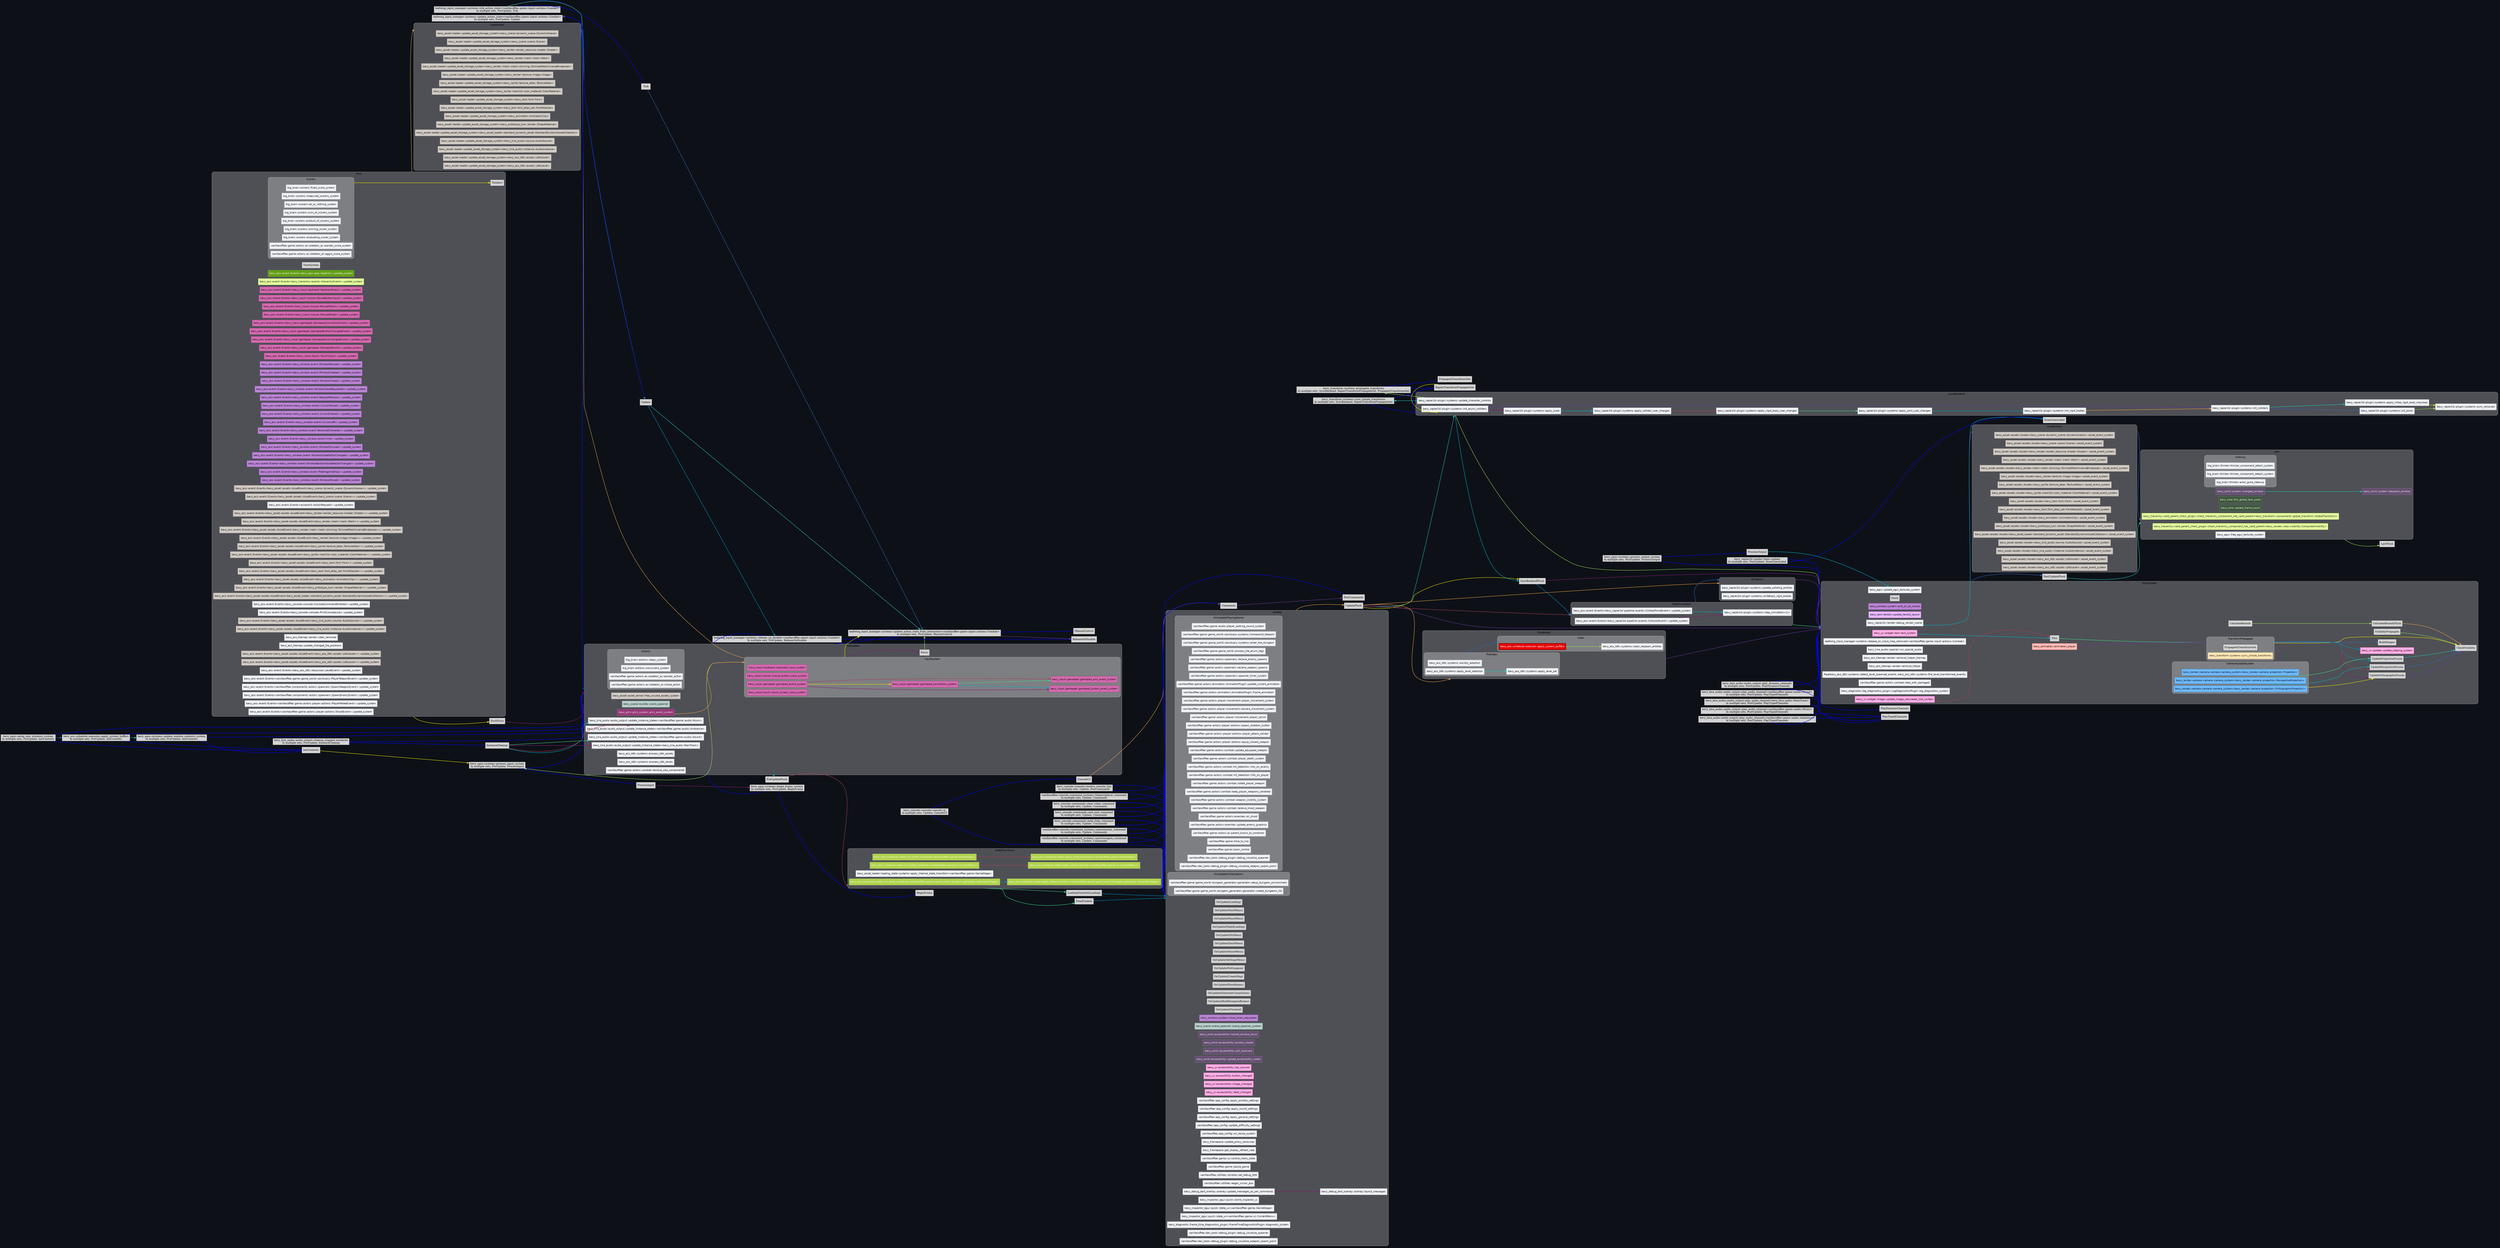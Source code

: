 digraph "" {
	"compound"="true";
	"splines"="spline";
	"rankdir"="LR";
	"bgcolor"="#0d1117";
	"fontname"="Helvetica";
	"nodesep"="0.15";
	edge ["penwidth"="2"];
	node ["shape"="box", "style"="filled"];
	subgraph "clusternode_Set(0)" {
		"style"="rounded,filled";
		"label"="Update";
		"tooltip"="Update";
		"fillcolor"="#ffffff44";
		"color"="#ffffff50";
		"penwidth"="2";
		"set_marker_node_Set(0)" ["style"="invis", "label"="", "height"="0", "shape"="point"]
		"node_Set(174)" ["label"="OnUpdate(Loading)", "tooltip"="OnUpdate(Loading)"]
		"node_Set(175)" ["label"="OnUpdate(StartMenu)", "tooltip"="OnUpdate(StartMenu)"]
		subgraph "clusternode_Set(176)" {
			"style"="rounded,filled";
			"label"="OnUpdate(PlayingGame)";
			"tooltip"="OnUpdate(PlayingGame)";
			"fillcolor"="#ffffff44";
			"color"="#ffffff50";
			"penwidth"="2";
			"set_marker_node_Set(176)" ["style"="invis", "label"="", "height"="0", "shape"="point"]
			"node_System(196)" ["label"="vanillacoffee::game::audio::player_walking_sound_system", "tooltip"="vanillacoffee::game::audio::player_walking_sound_system", "fillcolor"="#eff1f3", "fontname"="Helvetica", "fontcolor"="#15191d", "color"="#b4bec7", "penwidth"="1"]
			"node_System(219)" ["label"="vanillacoffee::game::game_world::sanctuary::systems::homeworld_teleport", "tooltip"="vanillacoffee::game::game_world::sanctuary::systems::homeworld_teleport", "fillcolor"="#eff1f3", "fontname"="Helvetica", "fontcolor"="#15191d", "color"="#b4bec7", "penwidth"="1"]
			"node_System(220)" ["label"="vanillacoffee::game::game_world::sanctuary::systems::enter_the_dungeon", "tooltip"="vanillacoffee::game::game_world::sanctuary::systems::enter_the_dungeon", "fillcolor"="#eff1f3", "fontname"="Helvetica", "fontcolor"="#15191d", "color"="#b4bec7", "penwidth"="1"]
			"node_System(225)" ["label"="vanillacoffee::game::game_world::process_tile_enum_tags", "tooltip"="vanillacoffee::game::game_world::process_tile_enum_tags", "fillcolor"="#eff1f3", "fontname"="Helvetica", "fontcolor"="#15191d", "color"="#b4bec7", "penwidth"="1"]
			"node_System(241)" ["label"="vanillacoffee::game::actors::spawners::recieve_enemy_spawns", "tooltip"="vanillacoffee::game::actors::spawners::recieve_enemy_spawns", "fillcolor"="#eff1f3", "fontname"="Helvetica", "fontcolor"="#15191d", "color"="#b4bec7", "penwidth"="1"]
			"node_System(242)" ["label"="vanillacoffee::game::actors::spawners::recieve_weapon_spawns", "tooltip"="vanillacoffee::game::actors::spawners::recieve_weapon_spawns", "fillcolor"="#eff1f3", "fontname"="Helvetica", "fontcolor"="#15191d", "color"="#b4bec7", "penwidth"="1"]
			"node_System(243)" ["label"="vanillacoffee::game::actors::spawners::spawner_timer_system", "tooltip"="vanillacoffee::game::actors::spawners::spawner_timer_system", "fillcolor"="#eff1f3", "fontname"="Helvetica", "fontcolor"="#15191d", "color"="#b4bec7", "penwidth"="1"]
			"node_System(244)" ["label"="vanillacoffee::game::actors::animation::AnimationPlugin::update_current_animation", "tooltip"="vanillacoffee::game::actors::animation::AnimationPlugin::update_current_animation", "fillcolor"="#eff1f3", "fontname"="Helvetica", "fontcolor"="#15191d", "color"="#b4bec7", "penwidth"="1"]
			"node_System(245)" ["label"="vanillacoffee::game::actors::animation::AnimationPlugin::frame_animation", "tooltip"="vanillacoffee::game::actors::animation::AnimationPlugin::frame_animation", "fillcolor"="#eff1f3", "fontname"="Helvetica", "fontcolor"="#15191d", "color"="#b4bec7", "penwidth"="1"]
			"node_System(248)" ["label"="vanillacoffee::game::actors::player::movement::player_movement_system", "tooltip"="vanillacoffee::game::actors::player::movement::player_movement_system", "fillcolor"="#eff1f3", "fontname"="Helvetica", "fontcolor"="#15191d", "color"="#b4bec7", "penwidth"="1"]
			"node_System(249)" ["label"="vanillacoffee::game::actors::player::movement::camera_movement_system", "tooltip"="vanillacoffee::game::actors::player::movement::camera_movement_system", "fillcolor"="#eff1f3", "fontname"="Helvetica", "fontcolor"="#15191d", "color"="#b4bec7", "penwidth"="1"]
			"node_System(250)" ["label"="vanillacoffee::game::actors::player::movement::player_sprint", "tooltip"="vanillacoffee::game::actors::player::movement::player_sprint", "fillcolor"="#eff1f3", "fontname"="Helvetica", "fontcolor"="#15191d", "color"="#b4bec7", "penwidth"="1"]
			"node_System(251)" ["label"="vanillacoffee::game::actors::player::actions::spawn_skeleton_button", "tooltip"="vanillacoffee::game::actors::player::actions::spawn_skeleton_button", "fillcolor"="#eff1f3", "fontname"="Helvetica", "fontcolor"="#15191d", "color"="#b4bec7", "penwidth"="1"]
			"node_System(252)" ["label"="vanillacoffee::game::actors::player::actions::player_attack_sender", "tooltip"="vanillacoffee::game::actors::player::actions::player_attack_sender", "fillcolor"="#eff1f3", "fontname"="Helvetica", "fontcolor"="#15191d", "color"="#b4bec7", "penwidth"="1"]
			"node_System(253)" ["label"="vanillacoffee::game::actors::player::actions::equip_closest_weapon", "tooltip"="vanillacoffee::game::actors::player::actions::equip_closest_weapon", "fillcolor"="#eff1f3", "fontname"="Helvetica", "fontcolor"="#15191d", "color"="#b4bec7", "penwidth"="1"]
			"node_System(256)" ["label"="vanillacoffee::game::actors::combat::update_equipped_weapon", "tooltip"="vanillacoffee::game::actors::combat::update_equipped_weapon", "fillcolor"="#eff1f3", "fontname"="Helvetica", "fontcolor"="#15191d", "color"="#b4bec7", "penwidth"="1"]
			"node_System(257)" ["label"="vanillacoffee::game::actors::combat::player_death_system", "tooltip"="vanillacoffee::game::actors::combat::player_death_system", "fillcolor"="#eff1f3", "fontname"="Helvetica", "fontcolor"="#15191d", "color"="#b4bec7", "penwidth"="1"]
			"node_System(258)" ["label"="vanillacoffee::game::actors::combat::hit_detection::hits_on_enemy", "tooltip"="vanillacoffee::game::actors::combat::hit_detection::hits_on_enemy", "fillcolor"="#eff1f3", "fontname"="Helvetica", "fontcolor"="#15191d", "color"="#b4bec7", "penwidth"="1"]
			"node_System(259)" ["label"="vanillacoffee::game::actors::combat::hit_detection::hits_on_player", "tooltip"="vanillacoffee::game::actors::combat::hit_detection::hits_on_player", "fillcolor"="#eff1f3", "fontname"="Helvetica", "fontcolor"="#15191d", "color"="#b4bec7", "penwidth"="1"]
			"node_System(260)" ["label"="vanillacoffee::game::actors::combat::rotate_player_weapon", "tooltip"="vanillacoffee::game::actors::combat::rotate_player_weapon", "fillcolor"="#eff1f3", "fontname"="Helvetica", "fontcolor"="#15191d", "color"="#b4bec7", "penwidth"="1"]
			"node_System(261)" ["label"="vanillacoffee::game::actors::combat::keep_player_weapons_centered", "tooltip"="vanillacoffee::game::actors::combat::keep_player_weapons_centered", "fillcolor"="#eff1f3", "fontname"="Helvetica", "fontcolor"="#15191d", "color"="#b4bec7", "penwidth"="1"]
			"node_System(262)" ["label"="vanillacoffee::game::actors::combat::weapon_visiblity_system", "tooltip"="vanillacoffee::game::actors::combat::weapon_visiblity_system", "fillcolor"="#eff1f3", "fontname"="Helvetica", "fontcolor"="#15191d", "color"="#b4bec7", "penwidth"="1"]
			"node_System(263)" ["label"="vanillacoffee::game::actors::combat::receive_shoot_weapon", "tooltip"="vanillacoffee::game::actors::combat::receive_shoot_weapon", "fillcolor"="#eff1f3", "fontname"="Helvetica", "fontcolor"="#15191d", "color"="#b4bec7", "penwidth"="1"]
			"node_System(264)" ["label"="vanillacoffee::game::actors::enemies::on_shoot", "tooltip"="vanillacoffee::game::actors::enemies::on_shoot", "fillcolor"="#eff1f3", "fontname"="Helvetica", "fontcolor"="#15191d", "color"="#b4bec7", "penwidth"="1"]
			"node_System(265)" ["label"="vanillacoffee::game::actors::enemies::update_enemy_graphics", "tooltip"="vanillacoffee::game::actors::enemies::update_enemy_graphics", "fillcolor"="#eff1f3", "fontname"="Helvetica", "fontcolor"="#15191d", "color"="#b4bec7", "penwidth"="1"]
			"node_System(270)" ["label"="vanillacoffee::game::actors::ai::parent_brains_to_container", "tooltip"="vanillacoffee::game::actors::ai::parent_brains_to_container", "fillcolor"="#eff1f3", "fontname"="Helvetica", "fontcolor"="#15191d", "color"="#b4bec7", "penwidth"="1"]
			"node_System(272)" ["label"="vanillacoffee::game::time_to_live", "tooltip"="vanillacoffee::game::time_to_live", "fillcolor"="#eff1f3", "fontname"="Helvetica", "fontcolor"="#15191d", "color"="#b4bec7", "penwidth"="1"]
			"node_System(273)" ["label"="vanillacoffee::game::zoom_control", "tooltip"="vanillacoffee::game::zoom_control", "fillcolor"="#eff1f3", "fontname"="Helvetica", "fontcolor"="#15191d", "color"="#b4bec7", "penwidth"="1"]
			"node_System(287)" ["label"="vanillacoffee::dev_tools::debug_plugin::debug_visualize_spawner", "tooltip"="vanillacoffee::dev_tools::debug_plugin::debug_visualize_spawner", "fillcolor"="#eff1f3", "fontname"="Helvetica", "fontcolor"="#15191d", "color"="#b4bec7", "penwidth"="1"]
			"node_System(288)" ["label"="vanillacoffee::dev_tools::debug_plugin::debug_visualize_weapon_spawn_point", "tooltip"="vanillacoffee::dev_tools::debug_plugin::debug_visualize_weapon_spawn_point", "fillcolor"="#eff1f3", "fontname"="Helvetica", "fontcolor"="#15191d", "color"="#b4bec7", "penwidth"="1"]
		}
		
		"node_Set(177)" ["label"="OnUpdate(PauseMenu)", "tooltip"="OnUpdate(PauseMenu)"]
		"node_Set(178)" ["label"="OnUpdate(FailedLoading)", "tooltip"="OnUpdate(FailedLoading)"]
		"node_Set(211)" ["label"="OnUpdate(NoMenu)", "tooltip"="OnUpdate(NoMenu)"]
		"node_Set(212)" ["label"="OnUpdate(StartMenu)", "tooltip"="OnUpdate(StartMenu)"]
		"node_Set(213)" ["label"="OnUpdate(PauseMenu)", "tooltip"="OnUpdate(PauseMenu)"]
		"node_Set(214)" ["label"="OnUpdate(SettingsMenu)", "tooltip"="OnUpdate(SettingsMenu)"]
		"node_Set(250)" ["label"="OnUpdate(NoDungeon)", "tooltip"="OnUpdate(NoDungeon)"]
		subgraph "clusternode_Set(251)" {
			"style"="rounded,filled";
			"label"="OnUpdate(Initialization)";
			"tooltip"="OnUpdate(Initialization)";
			"fillcolor"="#ffffff44";
			"color"="#ffffff50";
			"penwidth"="2";
			"set_marker_node_Set(251)" ["style"="invis", "label"="", "height"="0", "shape"="point"]
			"node_System(221)" ["label"="vanillacoffee::game::game_world::dungeon_generator::generator::setup_dungeon_environment", "tooltip"="vanillacoffee::game::game_world::dungeon_generator::generator::setup_dungeon_environment", "fillcolor"="#eff1f3", "fontname"="Helvetica", "fontcolor"="#15191d", "color"="#b4bec7", "penwidth"="1"]
			"node_System(222)" ["label"="vanillacoffee::game::game_world::dungeon_generator::generator::create_dungeons_list", "tooltip"="vanillacoffee::game::game_world::dungeon_generator::generator::create_dungeons_list", "fillcolor"="#eff1f3", "fontname"="Helvetica", "fontcolor"="#15191d", "color"="#b4bec7", "penwidth"="1"]
		}
		
		"node_Set(252)" ["label"="OnUpdate(CreateMap)", "tooltip"="OnUpdate(CreateMap)"]
		"node_Set(253)" ["label"="OnUpdate(PlaceRooms)", "tooltip"="OnUpdate(PlaceRooms)"]
		"node_Set(254)" ["label"="OnUpdate(GenerateConnections)", "tooltip"="OnUpdate(GenerateConnections)"]
		"node_Set(255)" ["label"="OnUpdate(BuildDungeonRooms)", "tooltip"="OnUpdate(BuildDungeonRooms)"]
		"node_Set(256)" ["label"="OnUpdate(Finished)", "tooltip"="OnUpdate(Finished)"]
		"node_System(46)" ["label"="bevy_window::system::close_when_requested", "tooltip"="bevy_window::system::close_when_requested", "fillcolor"="#bb85d4", "fontname"="Helvetica", "fontcolor"="#1d0d25", "color"="#8e3fb3", "penwidth"="1"]
		"node_System(54)" ["label"="bevy_scene::scene_spawner::scene_spawner_system", "tooltip"="bevy_scene::scene_spawner::scene_spawner_system", "fillcolor"="#bacfcb", "fontname"="Helvetica", "fontcolor"="#141e1c", "color"="#7da59d", "penwidth"="1"]
		"node_System(59)" ["label"="bevy_winit::accessibility::handle_window_focus", "tooltip"="bevy_winit::accessibility::handle_window_focus", "fillcolor"="#664f72", "fontname"="Helvetica", "fontcolor"="#e6e0ea", "color"="#9980a6", "penwidth"="1"]
		"node_System(60)" ["label"="bevy_winit::accessibility::window_closed", "tooltip"="bevy_winit::accessibility::window_closed", "fillcolor"="#664f72", "fontname"="Helvetica", "fontcolor"="#e6e0ea", "color"="#9980a6", "penwidth"="1"]
		"node_System(61)" ["label"="bevy_winit::accessibility::poll_receivers", "tooltip"="bevy_winit::accessibility::poll_receivers", "fillcolor"="#664f72", "fontname"="Helvetica", "fontcolor"="#e6e0ea", "color"="#9980a6", "penwidth"="1"]
		"node_System(62)" ["label"="bevy_winit::accessibility::update_accessibility_nodes", "tooltip"="bevy_winit::accessibility::update_accessibility_nodes", "fillcolor"="#664f72", "fontname"="Helvetica", "fontcolor"="#e6e0ea", "color"="#9980a6", "penwidth"="1"]
		"node_System(101)" ["label"="bevy_ui::accessibility::calc_bounds", "tooltip"="bevy_ui::accessibility::calc_bounds", "fillcolor"="#ffb1e5", "fontname"="Helvetica", "fontcolor"="#320021", "color"="#ff4bc2", "penwidth"="1"]
		"node_System(102)" ["label"="bevy_ui::accessibility::button_changed", "tooltip"="bevy_ui::accessibility::button_changed", "fillcolor"="#ffb1e5", "fontname"="Helvetica", "fontcolor"="#320021", "color"="#ff4bc2", "penwidth"="1"]
		"node_System(103)" ["label"="bevy_ui::accessibility::image_changed", "tooltip"="bevy_ui::accessibility::image_changed", "fillcolor"="#ffb1e5", "fontname"="Helvetica", "fontcolor"="#320021", "color"="#ff4bc2", "penwidth"="1"]
		"node_System(104)" ["label"="bevy_ui::accessibility::label_changed", "tooltip"="bevy_ui::accessibility::label_changed", "fillcolor"="#ffb1e5", "fontname"="Helvetica", "fontcolor"="#320021", "color"="#ff4bc2", "penwidth"="1"]
		"node_System(114)" ["label"="vanillacoffee::app_config::apply_window_settings", "tooltip"="vanillacoffee::app_config::apply_window_settings", "fillcolor"="#eff1f3", "fontname"="Helvetica", "fontcolor"="#15191d", "color"="#b4bec7", "penwidth"="1"]
		"node_System(115)" ["label"="vanillacoffee::app_config::apply_sound_settings", "tooltip"="vanillacoffee::app_config::apply_sound_settings", "fillcolor"="#eff1f3", "fontname"="Helvetica", "fontcolor"="#15191d", "color"="#b4bec7", "penwidth"="1"]
		"node_System(116)" ["label"="vanillacoffee::app_config::apply_general_settings", "tooltip"="vanillacoffee::app_config::apply_general_settings", "fillcolor"="#eff1f3", "fontname"="Helvetica", "fontcolor"="#15191d", "color"="#b4bec7", "penwidth"="1"]
		"node_System(117)" ["label"="vanillacoffee::app_config::update_difficulty_settings", "tooltip"="vanillacoffee::app_config::update_difficulty_settings", "fillcolor"="#eff1f3", "fontname"="Helvetica", "fontcolor"="#15191d", "color"="#b4bec7", "penwidth"="1"]
		"node_System(118)" ["label"="vanillacoffee::app_config::on_resize_system", "tooltip"="vanillacoffee::app_config::on_resize_system", "fillcolor"="#eff1f3", "fontname"="Helvetica", "fontcolor"="#15191d", "color"="#b4bec7", "penwidth"="1"]
		"node_System(119)" ["label"="bevy_framepace::update_proxy_resources", "tooltip"="bevy_framepace::update_proxy_resources", "fillcolor"="#eff1f3", "fontname"="Helvetica", "fontcolor"="#15191d", "color"="#b4bec7", "penwidth"="1"]
		"node_System(120)" ["label"="bevy_framepace::get_display_refresh_rate", "tooltip"="bevy_framepace::get_display_refresh_rate", "fillcolor"="#eff1f3", "fontname"="Helvetica", "fontcolor"="#15191d", "color"="#b4bec7", "penwidth"="1"]
		"node_System(173)" ["label"="vanillacoffee::game::ui::control_menu_state", "tooltip"="vanillacoffee::game::ui::control_menu_state", "fillcolor"="#eff1f3", "fontname"="Helvetica", "fontcolor"="#15191d", "color"="#b4bec7", "penwidth"="1"]
		"node_System(271)" ["label"="vanillacoffee::game::pause_game", "tooltip"="vanillacoffee::game::pause_game", "fillcolor"="#eff1f3", "fontname"="Helvetica", "fontcolor"="#15191d", "color"="#b4bec7", "penwidth"="1"]
		"node_System(274)" ["label"="vanillacoffee::utilities::window::set_debug_title", "tooltip"="vanillacoffee::utilities::window::set_debug_title", "fillcolor"="#eff1f3", "fontname"="Helvetica", "fontcolor"="#15191d", "color"="#b4bec7", "penwidth"="1"]
		"node_System(275)" ["label"="vanillacoffee::utilities::eager_cursor_pos", "tooltip"="vanillacoffee::utilities::eager_cursor_pos", "fillcolor"="#eff1f3", "fontname"="Helvetica", "fontcolor"="#15191d", "color"="#b4bec7", "penwidth"="1"]
		"node_System(276)" ["label"="bevy_debug_text_overlay::overlay::layout_messages", "tooltip"="bevy_debug_text_overlay::overlay::layout_messages", "fillcolor"="#eff1f3", "fontname"="Helvetica", "fontcolor"="#15191d", "color"="#b4bec7", "penwidth"="1"]
		"node_System(277)" ["label"="bevy_debug_text_overlay::overlay::update_messages_as_per_commands", "tooltip"="bevy_debug_text_overlay::overlay::update_messages_as_per_commands", "fillcolor"="#eff1f3", "fontname"="Helvetica", "fontcolor"="#15191d", "color"="#b4bec7", "penwidth"="1"]
		"node_System(278)" ["label"="bevy_inspector_egui::quick::world_inspector_ui", "tooltip"="bevy_inspector_egui::quick::world_inspector_ui", "fillcolor"="#eff1f3", "fontname"="Helvetica", "fontcolor"="#15191d", "color"="#b4bec7", "penwidth"="1"]
		"node_System(279)" ["label"="bevy_inspector_egui::quick::state_ui<vanillacoffee::game::GameStage>", "tooltip"="bevy_inspector_egui::quick::state_ui<vanillacoffee::game::GameStage>", "fillcolor"="#eff1f3", "fontname"="Helvetica", "fontcolor"="#15191d", "color"="#b4bec7", "penwidth"="1"]
		"node_System(280)" ["label"="bevy_inspector_egui::quick::state_ui<vanillacoffee::game::ui::CurrentMenu>", "tooltip"="bevy_inspector_egui::quick::state_ui<vanillacoffee::game::ui::CurrentMenu>", "fillcolor"="#eff1f3", "fontname"="Helvetica", "fontcolor"="#15191d", "color"="#b4bec7", "penwidth"="1"]
		"node_System(281)" ["label"="bevy_diagnostic::frame_time_diagnostics_plugin::FrameTimeDiagnosticsPlugin::diagnostic_system", "tooltip"="bevy_diagnostic::frame_time_diagnostics_plugin::FrameTimeDiagnosticsPlugin::diagnostic_system", "fillcolor"="#eff1f3", "fontname"="Helvetica", "fontcolor"="#15191d", "color"="#b4bec7", "penwidth"="1"]
		"node_System(285)" ["label"="vanillacoffee::dev_tools::debug_plugin::debug_visualize_spawner", "tooltip"="vanillacoffee::dev_tools::debug_plugin::debug_visualize_spawner", "fillcolor"="#eff1f3", "fontname"="Helvetica", "fontcolor"="#15191d", "color"="#b4bec7", "penwidth"="1"]
		"node_System(286)" ["label"="vanillacoffee::dev_tools::debug_plugin::debug_visualize_weapon_spawn_point", "tooltip"="vanillacoffee::dev_tools::debug_plugin::debug_visualize_weapon_spawn_point", "fillcolor"="#eff1f3", "fontname"="Helvetica", "fontcolor"="#15191d", "color"="#b4bec7", "penwidth"="1"]
	}
	
	"node_Set(2)" ["label"="FirstFlush", "tooltip"="FirstFlush"]
	"node_Set(3)" ["label"="PreUpdateFlush", "tooltip"="PreUpdateFlush"]
	"node_Set(4)" ["label"="UpdateFlush", "tooltip"="UpdateFlush"]
	"node_Set(5)" ["label"="PostUpdateFlush", "tooltip"="PostUpdateFlush"]
	"node_Set(6)" ["label"="LastFlush", "tooltip"="LastFlush"]
	subgraph "clusternode_Set(7)" {
		"style"="rounded,filled";
		"label"="First";
		"tooltip"="First";
		"fillcolor"="#ffffff44";
		"color"="#ffffff50";
		"penwidth"="2";
		"set_marker_node_Set(7)" ["style"="invis", "label"="", "height"="0", "shape"="point"]
		"node_Set(16)" ["label"="TimeSystem", "tooltip"="TimeSystem"]
		subgraph "clusternode_Set(287)" {
			"style"="rounded,filled";
			"label"="Scorers";
			"tooltip"="Scorers";
			"fillcolor"="#ffffff44";
			"color"="#ffffff50";
			"penwidth"="2";
			"set_marker_node_Set(287)" ["style"="invis", "label"="", "height"="0", "shape"="point"]
			"node_System(226)" ["label"="big_brain::scorers::fixed_score_system", "tooltip"="big_brain::scorers::fixed_score_system", "fillcolor"="#eff1f3", "fontname"="Helvetica", "fontcolor"="#15191d", "color"="#b4bec7", "penwidth"="1"]
			"node_System(227)" ["label"="big_brain::scorers::measured_scorers_system", "tooltip"="big_brain::scorers::measured_scorers_system", "fillcolor"="#eff1f3", "fontname"="Helvetica", "fontcolor"="#15191d", "color"="#b4bec7", "penwidth"="1"]
			"node_System(228)" ["label"="big_brain::scorers::all_or_nothing_system", "tooltip"="big_brain::scorers::all_or_nothing_system", "fillcolor"="#eff1f3", "fontname"="Helvetica", "fontcolor"="#15191d", "color"="#b4bec7", "penwidth"="1"]
			"node_System(229)" ["label"="big_brain::scorers::sum_of_scorers_system", "tooltip"="big_brain::scorers::sum_of_scorers_system", "fillcolor"="#eff1f3", "fontname"="Helvetica", "fontcolor"="#15191d", "color"="#b4bec7", "penwidth"="1"]
			"node_System(230)" ["label"="big_brain::scorers::product_of_scorers_system", "tooltip"="big_brain::scorers::product_of_scorers_system", "fillcolor"="#eff1f3", "fontname"="Helvetica", "fontcolor"="#15191d", "color"="#b4bec7", "penwidth"="1"]
			"node_System(231)" ["label"="big_brain::scorers::winning_scorer_system", "tooltip"="big_brain::scorers::winning_scorer_system", "fillcolor"="#eff1f3", "fontname"="Helvetica", "fontcolor"="#15191d", "color"="#b4bec7", "penwidth"="1"]
			"node_System(232)" ["label"="big_brain::scorers::evaluating_scorer_system", "tooltip"="big_brain::scorers::evaluating_scorer_system", "fillcolor"="#eff1f3", "fontname"="Helvetica", "fontcolor"="#15191d", "color"="#b4bec7", "penwidth"="1"]
			"node_System(266)" ["label"="vanillacoffee::game::actors::ai::skeleton_ai::wander_score_system", "tooltip"="vanillacoffee::game::actors::ai::skeleton_ai::wander_score_system", "fillcolor"="#eff1f3", "fontname"="Helvetica", "fontcolor"="#15191d", "color"="#b4bec7", "penwidth"="1"]
			"node_System(267)" ["label"="vanillacoffee::game::actors::ai::skeleton_ai::aggro_score_system", "tooltip"="vanillacoffee::game::actors::ai::skeleton_ai::aggro_score_system", "fillcolor"="#eff1f3", "fontname"="Helvetica", "fontcolor"="#15191d", "color"="#b4bec7", "penwidth"="1"]
		}
		
		"node_Set(288)" ["label"="Thinkers", "tooltip"="Thinkers"]
		"node_System(5)" ["label"="bevy_ecs::event::Events<bevy_app::app::AppExit>::update_system", "tooltip"="bevy_ecs::event::Events<bevy_app::app::AppExit>::update_system", "fillcolor"="#639d18", "fontname"="Helvetica", "fontcolor"="#e7f8d2", "color"="#98e03a", "penwidth"="1"]
		"node_System(13)" ["label"="bevy_ecs::event::Events<bevy_hierarchy::events::HierarchyEvent>::update_system", "tooltip"="bevy_ecs::event::Events<bevy_hierarchy::events::HierarchyEvent>::update_system", "fillcolor"="#e4fba3", "fontname"="Helvetica", "fontcolor"="#243002", "color"="#c7f641", "penwidth"="1"]
		"node_System(14)" ["label"="bevy_ecs::event::Events<bevy_input::keyboard::KeyboardInput>::update_system", "tooltip"="bevy_ecs::event::Events<bevy_input::keyboard::KeyboardInput>::update_system", "fillcolor"="#d36aaf", "fontname"="Helvetica", "fontcolor"="#270b1d", "color"="#a5317d", "penwidth"="1"]
		"node_System(16)" ["label"="bevy_ecs::event::Events<bevy_input::mouse::MouseButtonInput>::update_system", "tooltip"="bevy_ecs::event::Events<bevy_input::mouse::MouseButtonInput>::update_system", "fillcolor"="#d36aaf", "fontname"="Helvetica", "fontcolor"="#270b1d", "color"="#a5317d", "penwidth"="1"]
		"node_System(17)" ["label"="bevy_ecs::event::Events<bevy_input::mouse::MouseMotion>::update_system", "tooltip"="bevy_ecs::event::Events<bevy_input::mouse::MouseMotion>::update_system", "fillcolor"="#d36aaf", "fontname"="Helvetica", "fontcolor"="#270b1d", "color"="#a5317d", "penwidth"="1"]
		"node_System(18)" ["label"="bevy_ecs::event::Events<bevy_input::mouse::MouseWheel>::update_system", "tooltip"="bevy_ecs::event::Events<bevy_input::mouse::MouseWheel>::update_system", "fillcolor"="#d36aaf", "fontname"="Helvetica", "fontcolor"="#270b1d", "color"="#a5317d", "penwidth"="1"]
		"node_System(20)" ["label"="bevy_ecs::event::Events<bevy_input::gamepad::GamepadConnectionEvent>::update_system", "tooltip"="bevy_ecs::event::Events<bevy_input::gamepad::GamepadConnectionEvent>::update_system", "fillcolor"="#d36aaf", "fontname"="Helvetica", "fontcolor"="#270b1d", "color"="#a5317d", "penwidth"="1"]
		"node_System(21)" ["label"="bevy_ecs::event::Events<bevy_input::gamepad::GamepadButtonChangedEvent>::update_system", "tooltip"="bevy_ecs::event::Events<bevy_input::gamepad::GamepadButtonChangedEvent>::update_system", "fillcolor"="#d36aaf", "fontname"="Helvetica", "fontcolor"="#270b1d", "color"="#a5317d", "penwidth"="1"]
		"node_System(22)" ["label"="bevy_ecs::event::Events<bevy_input::gamepad::GamepadAxisChangedEvent>::update_system", "tooltip"="bevy_ecs::event::Events<bevy_input::gamepad::GamepadAxisChangedEvent>::update_system", "fillcolor"="#d36aaf", "fontname"="Helvetica", "fontcolor"="#270b1d", "color"="#a5317d", "penwidth"="1"]
		"node_System(23)" ["label"="bevy_ecs::event::Events<bevy_input::gamepad::GamepadEvent>::update_system", "tooltip"="bevy_ecs::event::Events<bevy_input::gamepad::GamepadEvent>::update_system", "fillcolor"="#d36aaf", "fontname"="Helvetica", "fontcolor"="#270b1d", "color"="#a5317d", "penwidth"="1"]
		"node_System(28)" ["label"="bevy_ecs::event::Events<bevy_input::touch::TouchInput>::update_system", "tooltip"="bevy_ecs::event::Events<bevy_input::touch::TouchInput>::update_system", "fillcolor"="#d36aaf", "fontname"="Helvetica", "fontcolor"="#270b1d", "color"="#a5317d", "penwidth"="1"]
		"node_System(30)" ["label"="bevy_ecs::event::Events<bevy_window::event::WindowResized>::update_system", "tooltip"="bevy_ecs::event::Events<bevy_window::event::WindowResized>::update_system", "fillcolor"="#bb85d4", "fontname"="Helvetica", "fontcolor"="#1d0d25", "color"="#8e3fb3", "penwidth"="1"]
		"node_System(31)" ["label"="bevy_ecs::event::Events<bevy_window::event::WindowCreated>::update_system", "tooltip"="bevy_ecs::event::Events<bevy_window::event::WindowCreated>::update_system", "fillcolor"="#bb85d4", "fontname"="Helvetica", "fontcolor"="#1d0d25", "color"="#8e3fb3", "penwidth"="1"]
		"node_System(32)" ["label"="bevy_ecs::event::Events<bevy_window::event::WindowClosed>::update_system", "tooltip"="bevy_ecs::event::Events<bevy_window::event::WindowClosed>::update_system", "fillcolor"="#bb85d4", "fontname"="Helvetica", "fontcolor"="#1d0d25", "color"="#8e3fb3", "penwidth"="1"]
		"node_System(33)" ["label"="bevy_ecs::event::Events<bevy_window::event::WindowCloseRequested>::update_system", "tooltip"="bevy_ecs::event::Events<bevy_window::event::WindowCloseRequested>::update_system", "fillcolor"="#bb85d4", "fontname"="Helvetica", "fontcolor"="#1d0d25", "color"="#8e3fb3", "penwidth"="1"]
		"node_System(34)" ["label"="bevy_ecs::event::Events<bevy_window::event::RequestRedraw>::update_system", "tooltip"="bevy_ecs::event::Events<bevy_window::event::RequestRedraw>::update_system", "fillcolor"="#bb85d4", "fontname"="Helvetica", "fontcolor"="#1d0d25", "color"="#8e3fb3", "penwidth"="1"]
		"node_System(35)" ["label"="bevy_ecs::event::Events<bevy_window::event::CursorMoved>::update_system", "tooltip"="bevy_ecs::event::Events<bevy_window::event::CursorMoved>::update_system", "fillcolor"="#bb85d4", "fontname"="Helvetica", "fontcolor"="#1d0d25", "color"="#8e3fb3", "penwidth"="1"]
		"node_System(36)" ["label"="bevy_ecs::event::Events<bevy_window::event::CursorEntered>::update_system", "tooltip"="bevy_ecs::event::Events<bevy_window::event::CursorEntered>::update_system", "fillcolor"="#bb85d4", "fontname"="Helvetica", "fontcolor"="#1d0d25", "color"="#8e3fb3", "penwidth"="1"]
		"node_System(37)" ["label"="bevy_ecs::event::Events<bevy_window::event::CursorLeft>::update_system", "tooltip"="bevy_ecs::event::Events<bevy_window::event::CursorLeft>::update_system", "fillcolor"="#bb85d4", "fontname"="Helvetica", "fontcolor"="#1d0d25", "color"="#8e3fb3", "penwidth"="1"]
		"node_System(38)" ["label"="bevy_ecs::event::Events<bevy_window::event::ReceivedCharacter>::update_system", "tooltip"="bevy_ecs::event::Events<bevy_window::event::ReceivedCharacter>::update_system", "fillcolor"="#bb85d4", "fontname"="Helvetica", "fontcolor"="#1d0d25", "color"="#8e3fb3", "penwidth"="1"]
		"node_System(39)" ["label"="bevy_ecs::event::Events<bevy_window::event::Ime>::update_system", "tooltip"="bevy_ecs::event::Events<bevy_window::event::Ime>::update_system", "fillcolor"="#bb85d4", "fontname"="Helvetica", "fontcolor"="#1d0d25", "color"="#8e3fb3", "penwidth"="1"]
		"node_System(40)" ["label"="bevy_ecs::event::Events<bevy_window::event::WindowFocused>::update_system", "tooltip"="bevy_ecs::event::Events<bevy_window::event::WindowFocused>::update_system", "fillcolor"="#bb85d4", "fontname"="Helvetica", "fontcolor"="#1d0d25", "color"="#8e3fb3", "penwidth"="1"]
		"node_System(41)" ["label"="bevy_ecs::event::Events<bevy_window::event::WindowScaleFactorChanged>::update_system", "tooltip"="bevy_ecs::event::Events<bevy_window::event::WindowScaleFactorChanged>::update_system", "fillcolor"="#bb85d4", "fontname"="Helvetica", "fontcolor"="#1d0d25", "color"="#8e3fb3", "penwidth"="1"]
		"node_System(42)" ["label"="bevy_ecs::event::Events<bevy_window::event::WindowBackendScaleFactorChanged>::update_system", "tooltip"="bevy_ecs::event::Events<bevy_window::event::WindowBackendScaleFactorChanged>::update_system", "fillcolor"="#bb85d4", "fontname"="Helvetica", "fontcolor"="#1d0d25", "color"="#8e3fb3", "penwidth"="1"]
		"node_System(43)" ["label"="bevy_ecs::event::Events<bevy_window::event::FileDragAndDrop>::update_system", "tooltip"="bevy_ecs::event::Events<bevy_window::event::FileDragAndDrop>::update_system", "fillcolor"="#bb85d4", "fontname"="Helvetica", "fontcolor"="#1d0d25", "color"="#8e3fb3", "penwidth"="1"]
		"node_System(44)" ["label"="bevy_ecs::event::Events<bevy_window::event::WindowMoved>::update_system", "tooltip"="bevy_ecs::event::Events<bevy_window::event::WindowMoved>::update_system", "fillcolor"="#bb85d4", "fontname"="Helvetica", "fontcolor"="#1d0d25", "color"="#8e3fb3", "penwidth"="1"]
		"node_System(50)" ["label"="bevy_ecs::event::Events<bevy_asset::assets::AssetEvent<bevy_scene::dynamic_scene::DynamicScene>>::update_system", "tooltip"="bevy_ecs::event::Events<bevy_asset::assets::AssetEvent<bevy_scene::dynamic_scene::DynamicScene>>::update_system", "fillcolor"="#d1cbc5", "fontname"="Helvetica", "fontcolor"="#1c1916", "color"="#a3978c", "penwidth"="1"]
		"node_System(53)" ["label"="bevy_ecs::event::Events<bevy_asset::assets::AssetEvent<bevy_scene::scene::Scene>>::update_system", "tooltip"="bevy_ecs::event::Events<bevy_asset::assets::AssetEvent<bevy_scene::scene::Scene>>::update_system", "fillcolor"="#d1cbc5", "fontname"="Helvetica", "fontcolor"="#1c1916", "color"="#a3978c", "penwidth"="1"]
		"node_System(58)" ["label"="bevy_ecs::event::Events<accesskit::ActionRequest>::update_system", "tooltip"="bevy_ecs::event::Events<accesskit::ActionRequest>::update_system", "fillcolor"="#eff1f3", "fontname"="Helvetica", "fontcolor"="#15191d", "color"="#b4bec7", "penwidth"="1"]
		"node_System(65)" ["label"="bevy_ecs::event::Events<bevy_asset::assets::AssetEvent<bevy_render::render_resource::shader::Shader>>::update_system", "tooltip"="bevy_ecs::event::Events<bevy_asset::assets::AssetEvent<bevy_render::render_resource::shader::Shader>>::update_system", "fillcolor"="#d1cbc5", "fontname"="Helvetica", "fontcolor"="#1c1916", "color"="#a3978c", "penwidth"="1"]
		"node_System(79)" ["label"="bevy_ecs::event::Events<bevy_asset::assets::AssetEvent<bevy_render::mesh::mesh::Mesh>>::update_system", "tooltip"="bevy_ecs::event::Events<bevy_asset::assets::AssetEvent<bevy_render::mesh::mesh::Mesh>>::update_system", "fillcolor"="#d1cbc5", "fontname"="Helvetica", "fontcolor"="#1c1916", "color"="#a3978c", "penwidth"="1"]
		"node_System(82)" ["label"="bevy_ecs::event::Events<bevy_asset::assets::AssetEvent<bevy_render::mesh::mesh::skinning::SkinnedMeshInverseBindposes>>::update_system", "tooltip"="bevy_ecs::event::Events<bevy_asset::assets::AssetEvent<bevy_render::mesh::mesh::skinning::SkinnedMeshInverseBindposes>>::update_system", "fillcolor"="#d1cbc5", "fontname"="Helvetica", "fontcolor"="#1c1916", "color"="#a3978c", "penwidth"="1"]
		"node_System(85)" ["label"="bevy_ecs::event::Events<bevy_asset::assets::AssetEvent<bevy_render::texture::image::Image>>::update_system", "tooltip"="bevy_ecs::event::Events<bevy_asset::assets::AssetEvent<bevy_render::texture::image::Image>>::update_system", "fillcolor"="#d1cbc5", "fontname"="Helvetica", "fontcolor"="#1c1916", "color"="#a3978c", "penwidth"="1"]
		"node_System(88)" ["label"="bevy_ecs::event::Events<bevy_asset::assets::AssetEvent<bevy_sprite::texture_atlas::TextureAtlas>>::update_system", "tooltip"="bevy_ecs::event::Events<bevy_asset::assets::AssetEvent<bevy_sprite::texture_atlas::TextureAtlas>>::update_system", "fillcolor"="#d1cbc5", "fontname"="Helvetica", "fontcolor"="#1c1916", "color"="#a3978c", "penwidth"="1"]
		"node_System(91)" ["label"="bevy_ecs::event::Events<bevy_asset::assets::AssetEvent<bevy_sprite::mesh2d::color_material::ColorMaterial>>::update_system", "tooltip"="bevy_ecs::event::Events<bevy_asset::assets::AssetEvent<bevy_sprite::mesh2d::color_material::ColorMaterial>>::update_system", "fillcolor"="#d1cbc5", "fontname"="Helvetica", "fontcolor"="#1c1916", "color"="#a3978c", "penwidth"="1"]
		"node_System(94)" ["label"="bevy_ecs::event::Events<bevy_asset::assets::AssetEvent<bevy_text::font::Font>>::update_system", "tooltip"="bevy_ecs::event::Events<bevy_asset::assets::AssetEvent<bevy_text::font::Font>>::update_system", "fillcolor"="#d1cbc5", "fontname"="Helvetica", "fontcolor"="#1c1916", "color"="#a3978c", "penwidth"="1"]
		"node_System(97)" ["label"="bevy_ecs::event::Events<bevy_asset::assets::AssetEvent<bevy_text::font_atlas_set::FontAtlasSet>>::update_system", "tooltip"="bevy_ecs::event::Events<bevy_asset::assets::AssetEvent<bevy_text::font_atlas_set::FontAtlasSet>>::update_system", "fillcolor"="#d1cbc5", "fontname"="Helvetica", "fontcolor"="#1c1916", "color"="#a3978c", "penwidth"="1"]
		"node_System(112)" ["label"="bevy_ecs::event::Events<bevy_asset::assets::AssetEvent<bevy_animation::AnimationClip>>::update_system", "tooltip"="bevy_ecs::event::Events<bevy_asset::assets::AssetEvent<bevy_animation::AnimationClip>>::update_system", "fillcolor"="#d1cbc5", "fontname"="Helvetica", "fontcolor"="#1c1916", "color"="#a3978c", "penwidth"="1"]
		"node_System(124)" ["label"="bevy_ecs::event::Events<bevy_asset::assets::AssetEvent<bevy_prototype_lyon::render::ShapeMaterial>>::update_system", "tooltip"="bevy_ecs::event::Events<bevy_asset::assets::AssetEvent<bevy_prototype_lyon::render::ShapeMaterial>>::update_system", "fillcolor"="#d1cbc5", "fontname"="Helvetica", "fontcolor"="#1c1916", "color"="#a3978c", "penwidth"="1"]
		"node_System(148)" ["label"="bevy_ecs::event::Events<bevy_asset::assets::AssetEvent<bevy_asset_loader::standard_dynamic_asset::StandardDynamicAssetCollection>>::update_system", "tooltip"="bevy_ecs::event::Events<bevy_asset::assets::AssetEvent<bevy_asset_loader::standard_dynamic_asset::StandardDynamicAssetCollection>>::update_system", "fillcolor"="#d1cbc5", "fontname"="Helvetica", "fontcolor"="#1c1916", "color"="#a3978c", "penwidth"="1"]
		"node_System(151)" ["label"="bevy_ecs::event::Events<bevy_console::console::ConsoleCommandEntered>::update_system", "tooltip"="bevy_ecs::event::Events<bevy_console::console::ConsoleCommandEntered>::update_system", "fillcolor"="#eff1f3", "fontname"="Helvetica", "fontcolor"="#15191d", "color"="#b4bec7", "penwidth"="1"]
		"node_System(152)" ["label"="bevy_ecs::event::Events<bevy_console::console::PrintConsoleLine>::update_system", "tooltip"="bevy_ecs::event::Events<bevy_console::console::PrintConsoleLine>::update_system", "fillcolor"="#eff1f3", "fontname"="Helvetica", "fontcolor"="#15191d", "color"="#b4bec7", "penwidth"="1"]
		"node_System(181)" ["label"="bevy_ecs::event::Events<bevy_asset::assets::AssetEvent<bevy_kira_audio::source::AudioSource>>::update_system", "tooltip"="bevy_ecs::event::Events<bevy_asset::assets::AssetEvent<bevy_kira_audio::source::AudioSource>>::update_system", "fillcolor"="#d1cbc5", "fontname"="Helvetica", "fontcolor"="#1c1916", "color"="#a3978c", "penwidth"="1"]
		"node_System(184)" ["label"="bevy_ecs::event::Events<bevy_asset::assets::AssetEvent<bevy_kira_audio::instance::AudioInstance>>::update_system", "tooltip"="bevy_ecs::event::Events<bevy_asset::assets::AssetEvent<bevy_kira_audio::instance::AudioInstance>>::update_system", "fillcolor"="#d1cbc5", "fontname"="Helvetica", "fontcolor"="#1c1916", "color"="#a3978c", "penwidth"="1"]
		"node_System(199)" ["label"="bevy_ecs_tilemap::render::clear_removed", "tooltip"="bevy_ecs_tilemap::render::clear_removed", "fillcolor"="#eff1f3", "fontname"="Helvetica", "fontcolor"="#15191d", "color"="#b4bec7", "penwidth"="1"]
		"node_System(202)" ["label"="bevy_ecs_tilemap::update_changed_tile_positions", "tooltip"="bevy_ecs_tilemap::update_changed_tile_positions", "fillcolor"="#eff1f3", "fontname"="Helvetica", "fontcolor"="#15191d", "color"="#b4bec7", "penwidth"="1"]
		"node_System(205)" ["label"="bevy_ecs::event::Events<bevy_asset::assets::AssetEvent<bevy_ecs_ldtk::assets::LdtkAsset>>::update_system", "tooltip"="bevy_ecs::event::Events<bevy_asset::assets::AssetEvent<bevy_ecs_ldtk::assets::LdtkAsset>>::update_system", "fillcolor"="#d1cbc5", "fontname"="Helvetica", "fontcolor"="#1c1916", "color"="#a3978c", "penwidth"="1"]
		"node_System(208)" ["label"="bevy_ecs::event::Events<bevy_asset::assets::AssetEvent<bevy_ecs_ldtk::assets::LdtkLevel>>::update_system", "tooltip"="bevy_ecs::event::Events<bevy_asset::assets::AssetEvent<bevy_ecs_ldtk::assets::LdtkLevel>>::update_system", "fillcolor"="#d1cbc5", "fontname"="Helvetica", "fontcolor"="#1c1916", "color"="#a3978c", "penwidth"="1"]
		"node_System(209)" ["label"="bevy_ecs::event::Events<bevy_ecs_ldtk::resources::LevelEvent>::update_system", "tooltip"="bevy_ecs::event::Events<bevy_ecs_ldtk::resources::LevelEvent>::update_system", "fillcolor"="#eff1f3", "fontname"="Helvetica", "fontcolor"="#15191d", "color"="#b4bec7", "penwidth"="1"]
		"node_System(218)" ["label"="bevy_ecs::event::Events<vanillacoffee::game::game_world::sanctuary::PlayerTeleportEvent>::update_system", "tooltip"="bevy_ecs::event::Events<vanillacoffee::game::game_world::sanctuary::PlayerTeleportEvent>::update_system", "fillcolor"="#eff1f3", "fontname"="Helvetica", "fontcolor"="#15191d", "color"="#b4bec7", "penwidth"="1"]
		"node_System(239)" ["label"="bevy_ecs::event::Events<vanillacoffee::components::actors::spawners::SpawnWeaponEvent>::update_system", "tooltip"="bevy_ecs::event::Events<vanillacoffee::components::actors::spawners::SpawnWeaponEvent>::update_system", "fillcolor"="#eff1f3", "fontname"="Helvetica", "fontcolor"="#15191d", "color"="#b4bec7", "penwidth"="1"]
		"node_System(240)" ["label"="bevy_ecs::event::Events<vanillacoffee::components::actors::spawners::SpawnEnemyEvent>::update_system", "tooltip"="bevy_ecs::event::Events<vanillacoffee::components::actors::spawners::SpawnEnemyEvent>::update_system", "fillcolor"="#eff1f3", "fontname"="Helvetica", "fontcolor"="#15191d", "color"="#b4bec7", "penwidth"="1"]
		"node_System(246)" ["label"="bevy_ecs::event::Events<vanillacoffee::game::actors::player::actions::PlayerMeleeEvent>::update_system", "tooltip"="bevy_ecs::event::Events<vanillacoffee::game::actors::player::actions::PlayerMeleeEvent>::update_system", "fillcolor"="#eff1f3", "fontname"="Helvetica", "fontcolor"="#15191d", "color"="#b4bec7", "penwidth"="1"]
		"node_System(247)" ["label"="bevy_ecs::event::Events<vanillacoffee::game::actors::player::actions::ShootEvent>::update_system", "tooltip"="bevy_ecs::event::Events<vanillacoffee::game::actors::player::actions::ShootEvent>::update_system", "fillcolor"="#eff1f3", "fontname"="Helvetica", "fontcolor"="#15191d", "color"="#b4bec7", "penwidth"="1"]
	}
	
	subgraph "clusternode_Set(8)" {
		"style"="rounded,filled";
		"label"="PreUpdate";
		"tooltip"="PreUpdate";
		"fillcolor"="#ffffff44";
		"color"="#ffffff50";
		"penwidth"="2";
		"set_marker_node_Set(8)" ["style"="invis", "label"="", "height"="0", "shape"="point"]
		subgraph "clusternode_Set(25)" {
			"style"="rounded,filled";
			"label"="InputSystem";
			"tooltip"="InputSystem";
			"fillcolor"="#ffffff44";
			"color"="#ffffff50";
			"penwidth"="2";
			"set_marker_node_Set(25)" ["style"="invis", "label"="", "height"="0", "shape"="point"]
			"node_System(15)" ["label"="bevy_input::keyboard::keyboard_input_system", "tooltip"="bevy_input::keyboard::keyboard_input_system", "fillcolor"="#d36aaf", "fontname"="Helvetica", "fontcolor"="#270b1d", "color"="#a5317d", "penwidth"="1"]
			"node_System(19)" ["label"="bevy_input::mouse::mouse_button_input_system", "tooltip"="bevy_input::mouse::mouse_button_input_system", "fillcolor"="#d36aaf", "fontname"="Helvetica", "fontcolor"="#270b1d", "color"="#a5317d", "penwidth"="1"]
			"node_System(24)" ["label"="bevy_input::gamepad::gamepad_event_system", "tooltip"="bevy_input::gamepad::gamepad_event_system", "fillcolor"="#d36aaf", "fontname"="Helvetica", "fontcolor"="#270b1d", "color"="#a5317d", "penwidth"="1"]
			"node_System(25)" ["label"="bevy_input::gamepad::gamepad_connection_system", "tooltip"="bevy_input::gamepad::gamepad_connection_system", "fillcolor"="#d36aaf", "fontname"="Helvetica", "fontcolor"="#270b1d", "color"="#a5317d", "penwidth"="1"]
			"node_System(26)" ["label"="bevy_input::gamepad::gamepad_button_event_system", "tooltip"="bevy_input::gamepad::gamepad_button_event_system", "fillcolor"="#d36aaf", "fontname"="Helvetica", "fontcolor"="#270b1d", "color"="#a5317d", "penwidth"="1"]
			"node_System(27)" ["label"="bevy_input::gamepad::gamepad_axis_event_system", "tooltip"="bevy_input::gamepad::gamepad_axis_event_system", "fillcolor"="#d36aaf", "fontname"="Helvetica", "fontcolor"="#270b1d", "color"="#a5317d", "penwidth"="1"]
			"node_System(29)" ["label"="bevy_input::touch::touch_screen_input_system", "tooltip"="bevy_input::touch::touch_screen_input_system", "fillcolor"="#d36aaf", "fontname"="Helvetica", "fontcolor"="#270b1d", "color"="#a5317d", "penwidth"="1"]
		}
		
		"node_Set(120)" ["label"="Focus", "tooltip"="Focus"]
		subgraph "clusternode_Set(289)" {
			"style"="rounded,filled";
			"label"="Actions";
			"tooltip"="Actions";
			"fillcolor"="#ffffff44";
			"color"="#ffffff50";
			"penwidth"="2";
			"set_marker_node_Set(289)" ["style"="invis", "label"="", "height"="0", "shape"="point"]
			"node_System(234)" ["label"="big_brain::actions::steps_system", "tooltip"="big_brain::actions::steps_system", "fillcolor"="#eff1f3", "fontname"="Helvetica", "fontcolor"="#15191d", "color"="#b4bec7", "penwidth"="1"]
			"node_System(235)" ["label"="big_brain::actions::concurrent_system", "tooltip"="big_brain::actions::concurrent_system", "fillcolor"="#eff1f3", "fontname"="Helvetica", "fontcolor"="#15191d", "color"="#b4bec7", "penwidth"="1"]
			"node_System(268)" ["label"="vanillacoffee::game::actors::ai::skeleton_ai::wander_action", "tooltip"="vanillacoffee::game::actors::ai::skeleton_ai::wander_action", "fillcolor"="#eff1f3", "fontname"="Helvetica", "fontcolor"="#15191d", "color"="#b4bec7", "penwidth"="1"]
			"node_System(269)" ["label"="vanillacoffee::game::actors::ai::skeleton_ai::chase_action", "tooltip"="vanillacoffee::game::actors::ai::skeleton_ai::chase_action", "fillcolor"="#eff1f3", "fontname"="Helvetica", "fontcolor"="#15191d", "color"="#b4bec7", "penwidth"="1"]
		}
		
		"node_System(47)" ["label"="bevy_asset::asset_server::free_unused_assets_system", "tooltip"="bevy_asset::asset_server::free_unused_assets_system", "fillcolor"="#d1cbc5", "fontname"="Helvetica", "fontcolor"="#1c1916", "color"="#a3978c", "penwidth"="1"]
		"node_System(55)" ["label"="bevy_scene::bundle::scene_spawner", "tooltip"="bevy_scene::bundle::scene_spawner", "fillcolor"="#bacfcb", "fontname"="Helvetica", "fontcolor"="#141e1c", "color"="#7da59d", "penwidth"="1"]
		"node_System(109)" ["label"="bevy_gilrs::gilrs_system::gilrs_event_system", "tooltip"="bevy_gilrs::gilrs_system::gilrs_event_system", "fillcolor"="#973977", "fontname"="Helvetica", "fontcolor"="#f1d9e9", "color"="#c86da9", "penwidth"="1"]
		"node_System(188)" ["label"="bevy_kira_audio::audio_output::update_instance_states<bevy_kira_audio::MainTrack>", "tooltip"="bevy_kira_audio::audio_output::update_instance_states<bevy_kira_audio::MainTrack>", "fillcolor"="#eff1f3", "fontname"="Helvetica", "fontcolor"="#15191d", "color"="#b4bec7", "penwidth"="1"]
		"node_System(191)" ["label"="bevy_kira_audio::audio_output::update_instance_states<vanillacoffee::game::audio::Music>", "tooltip"="bevy_kira_audio::audio_output::update_instance_states<vanillacoffee::game::audio::Music>", "fillcolor"="#eff1f3", "fontname"="Helvetica", "fontcolor"="#15191d", "color"="#b4bec7", "penwidth"="1"]
		"node_System(193)" ["label"="bevy_kira_audio::audio_output::update_instance_states<vanillacoffee::game::audio::Ambience>", "tooltip"="bevy_kira_audio::audio_output::update_instance_states<vanillacoffee::game::audio::Ambience>", "fillcolor"="#eff1f3", "fontname"="Helvetica", "fontcolor"="#15191d", "color"="#b4bec7", "penwidth"="1"]
		"node_System(195)" ["label"="bevy_kira_audio::audio_output::update_instance_states<vanillacoffee::game::audio::Sound>", "tooltip"="bevy_kira_audio::audio_output::update_instance_states<vanillacoffee::game::audio::Sound>", "fillcolor"="#eff1f3", "fontname"="Helvetica", "fontcolor"="#15191d", "color"="#b4bec7", "penwidth"="1"]
		"node_System(210)" ["label"="bevy_ecs_ldtk::systems::process_ldtk_assets", "tooltip"="bevy_ecs_ldtk::systems::process_ldtk_assets", "fillcolor"="#eff1f3", "fontname"="Helvetica", "fontcolor"="#15191d", "color"="#b4bec7", "penwidth"="1"]
		"node_System(211)" ["label"="bevy_ecs_ldtk::systems::process_ldtk_levels", "tooltip"="bevy_ecs_ldtk::systems::process_ldtk_levels", "fillcolor"="#eff1f3", "fontname"="Helvetica", "fontcolor"="#15191d", "color"="#b4bec7", "penwidth"="1"]
		"node_System(254)" ["label"="vanillacoffee::game::actors::combat::remove_cdw_componenet", "tooltip"="vanillacoffee::game::actors::combat::remove_cdw_componenet", "fillcolor"="#eff1f3", "fontname"="Helvetica", "fontcolor"="#15191d", "color"="#b4bec7", "penwidth"="1"]
	}
	
	subgraph "clusternode_Set(9)" {
		"style"="rounded,filled";
		"label"="StateTransitions";
		"tooltip"="StateTransitions";
		"fillcolor"="#ffffff44";
		"color"="#ffffff50";
		"penwidth"="2";
		"set_marker_node_Set(9)" ["style"="invis", "label"="", "height"="0", "shape"="point"]
		"node_System(144)" ["label"="bevy_ecs::schedule::state::run_enter_schedule<vanillacoffee::game::GameStage>", "tooltip"="bevy_ecs::schedule::state::run_enter_schedule<vanillacoffee::game::GameStage>", "fillcolor"="#b0d34a", "fontname"="Helvetica", "fontcolor"="#edf5d5", "color"="#d3e69c", "penwidth"="1"]
		"node_System(145)" ["label"="bevy_ecs::schedule::state::apply_state_transition<vanillacoffee::game::GameStage>", "tooltip"="bevy_ecs::schedule::state::apply_state_transition<vanillacoffee::game::GameStage>", "fillcolor"="#b0d34a", "fontname"="Helvetica", "fontcolor"="#edf5d5", "color"="#d3e69c", "penwidth"="1"]
		"node_System(149)" ["label"="bevy_asset_loader::loading_state::systems::apply_internal_state_transition<vanillacoffee::game::GameStage>", "tooltip"="bevy_asset_loader::loading_state::systems::apply_internal_state_transition<vanillacoffee::game::GameStage>", "fillcolor"="#eff1f3", "fontname"="Helvetica", "fontcolor"="#15191d", "color"="#b4bec7", "penwidth"="1"]
		"node_System(169)" ["label"="bevy_ecs::schedule::state::run_enter_schedule<vanillacoffee::game::ui::CurrentMenu>", "tooltip"="bevy_ecs::schedule::state::run_enter_schedule<vanillacoffee::game::ui::CurrentMenu>", "fillcolor"="#b0d34a", "fontname"="Helvetica", "fontcolor"="#edf5d5", "color"="#d3e69c", "penwidth"="1"]
		"node_System(170)" ["label"="bevy_ecs::schedule::state::apply_state_transition<vanillacoffee::game::ui::CurrentMenu>", "tooltip"="bevy_ecs::schedule::state::apply_state_transition<vanillacoffee::game::ui::CurrentMenu>", "fillcolor"="#b0d34a", "fontname"="Helvetica", "fontcolor"="#edf5d5", "color"="#d3e69c", "penwidth"="1"]
		"node_System(197)" ["label"="bevy_ecs::schedule::state::run_enter_schedule<vanillacoffee::game::game_world::dungeon_generator::GeneratorStage>", "tooltip"="bevy_ecs::schedule::state::run_enter_schedule<vanillacoffee::game::game_world::dungeon_generator::GeneratorStage>", "fillcolor"="#b0d34a", "fontname"="Helvetica", "fontcolor"="#edf5d5", "color"="#d3e69c", "penwidth"="1"]
		"node_System(198)" ["label"="bevy_ecs::schedule::state::apply_state_transition<vanillacoffee::game::game_world::dungeon_generator::GeneratorStage>", "tooltip"="bevy_ecs::schedule::state::apply_state_transition<vanillacoffee::game::game_world::dungeon_generator::GeneratorStage>", "fillcolor"="#b0d34a", "fontname"="Helvetica", "fontcolor"="#edf5d5", "color"="#d3e69c", "penwidth"="1"]
	}
	
	"node_Set(10)" ["label"="FixedUpdate", "tooltip"="FixedUpdate"]
	subgraph "clusternode_Set(11)" {
		"style"="rounded,filled";
		"label"="PostUpdate";
		"tooltip"="PostUpdate";
		"fillcolor"="#ffffff44";
		"color"="#ffffff50";
		"penwidth"="2";
		"set_marker_node_Set(11)" ["style"="invis", "label"="", "height"="0", "shape"="point"]
		subgraph "clusternode_Set(20)" {
			"style"="rounded,filled";
			"label"="TransformPropagate";
			"tooltip"="TransformPropagate";
			"fillcolor"="#ffffff44";
			"color"="#ffffff50";
			"penwidth"="2";
			"set_marker_node_Set(20)" ["style"="invis", "label"="", "height"="0", "shape"="point"]
			"node_Set(21)" ["label"="PropagateTransformsSet", "tooltip"="PropagateTransformsSet"]
			"node_System(11)" ["label"="bevy_transform::systems::sync_simple_transforms", "tooltip"="bevy_transform::systems::sync_simple_transforms", "fillcolor"="#ffe7b9", "fontname"="Helvetica", "fontcolor"="#322100", "color"="#ffc453", "penwidth"="1"]
		}
		
		subgraph "clusternode_Set(81)" {
			"style"="rounded,filled";
			"label"="CameraUpdateSystem";
			"tooltip"="CameraUpdateSystem";
			"fillcolor"="#ffffff44";
			"color"="#ffffff50";
			"penwidth"="2";
			"set_marker_node_Set(81)" ["style"="invis", "label"="", "height"="0", "shape"="point"]
			"node_System(67)" ["label"="bevy_render::camera::camera::camera_system<bevy_render::camera::projection::Projection>", "tooltip"="bevy_render::camera::camera::camera_system<bevy_render::camera::projection::Projection>", "fillcolor"="#70b9fc", "fontname"="Helvetica", "fontcolor"="#011a31", "color"="#0c88f9", "penwidth"="1"]
			"node_System(68)" ["label"="bevy_render::camera::camera::camera_system<bevy_render::camera::projection::OrthographicProjection>", "tooltip"="bevy_render::camera::camera::camera_system<bevy_render::camera::projection::OrthographicProjection>", "fillcolor"="#70b9fc", "fontname"="Helvetica", "fontcolor"="#011a31", "color"="#0c88f9", "penwidth"="1"]
			"node_System(69)" ["label"="bevy_render::camera::camera::camera_system<bevy_render::camera::projection::PerspectiveProjection>", "tooltip"="bevy_render::camera::camera::camera_system<bevy_render::camera::projection::PerspectiveProjection>", "fillcolor"="#70b9fc", "fontname"="Helvetica", "fontcolor"="#011a31", "color"="#0c88f9", "penwidth"="1"]
		}
		
		"node_Set(85)" ["label"="CalculateBounds", "tooltip"="CalculateBounds"]
		"node_Set(86)" ["label"="CalculateBoundsFlush", "tooltip"="CalculateBoundsFlush"]
		"node_Set(87)" ["label"="UpdateOrthographicFrusta", "tooltip"="UpdateOrthographicFrusta"]
		"node_Set(88)" ["label"="UpdatePerspectiveFrusta", "tooltip"="UpdatePerspectiveFrusta"]
		"node_Set(89)" ["label"="UpdateProjectionFrusta", "tooltip"="UpdateProjectionFrusta"]
		"node_Set(90)" ["label"="CheckVisibility", "tooltip"="CheckVisibility"]
		"node_Set(91)" ["label"="VisibilityPropagate", "tooltip"="VisibilityPropagate"]
		"node_Set(121)" ["label"="Flex", "tooltip"="Flex"]
		"node_Set(122)" ["label"="Stack", "tooltip"="Stack"]
		"node_Set(145)" ["label"="BuildShapes", "tooltip"="BuildShapes"]
		"node_System(45)" ["label"="bevy_window::system::exit_on_all_closed", "tooltip"="bevy_window::system::exit_on_all_closed", "fillcolor"="#bb85d4", "fontname"="Helvetica", "fontcolor"="#1d0d25", "color"="#8e3fb3", "penwidth"="1"]
		"node_System(98)" ["label"="bevy_text::text2d::update_text2d_layout", "tooltip"="bevy_text::text2d::update_text2d_layout", "fillcolor"="#e9bbff", "fontname"="Helvetica", "fontcolor"="#220032", "color"="#c855ff", "penwidth"="1"]
		"node_System(100)" ["label"="bevy_ui::widget::text::text_system", "tooltip"="bevy_ui::widget::text::text_system", "fillcolor"="#ffb1e5", "fontname"="Helvetica", "fontcolor"="#320021", "color"="#ff4bc2", "penwidth"="1"]
		"node_System(105)" ["label"="bevy_ui::widget::image::update_image_calculated_size_system", "tooltip"="bevy_ui::widget::image::update_image_calculated_size_system", "fillcolor"="#ffb1e5", "fontname"="Helvetica", "fontcolor"="#320021", "color"="#ff4bc2", "penwidth"="1"]
		"node_System(108)" ["label"="bevy_ui::update::update_clipping_system", "tooltip"="bevy_ui::update::update_clipping_system", "fillcolor"="#ffb1e5", "fontname"="Helvetica", "fontcolor"="#320021", "color"="#ff4bc2", "penwidth"="1"]
		"node_System(113)" ["label"="bevy_animation::animation_player", "tooltip"="bevy_animation::animation_player", "fillcolor"="#ffbdb9", "fontname"="Helvetica", "fontcolor"="#320200", "color"="#ff5c53", "penwidth"="1"]
		"node_System(164)" ["label"="bevy_egui::update_egui_textures_system", "tooltip"="bevy_egui::update_egui_textures_system", "fillcolor"="#eff1f3", "fontname"="Helvetica", "fontcolor"="#15191d", "color"="#b4bec7", "penwidth"="1"]
		"node_System(176)" ["label"="leafwing_input_manager::systems::release_on_input_map_removed<vanillacoffee::game::input::actions::Combat>", "tooltip"="leafwing_input_manager::systems::release_on_input_map_removed<vanillacoffee::game::input::actions::Combat>", "fillcolor"="#eff1f3", "fontname"="Helvetica", "fontcolor"="#15191d", "color"="#b4bec7", "penwidth"="1"]
		"node_System(189)" ["label"="bevy_kira_audio::spacial::run_spacial_audio", "tooltip"="bevy_kira_audio::spacial::run_spacial_audio", "fillcolor"="#eff1f3", "fontname"="Helvetica", "fontcolor"="#15191d", "color"="#b4bec7", "penwidth"="1"]
		"node_System(200)" ["label"="bevy_ecs_tilemap::render::removal_helper_tilemap", "tooltip"="bevy_ecs_tilemap::render::removal_helper_tilemap", "fillcolor"="#eff1f3", "fontname"="Helvetica", "fontcolor"="#15191d", "color"="#b4bec7", "penwidth"="1"]
		"node_System(201)" ["label"="bevy_ecs_tilemap::render::removal_helper", "tooltip"="bevy_ecs_tilemap::render::removal_helper", "fillcolor"="#eff1f3", "fontname"="Helvetica", "fontcolor"="#15191d", "color"="#b4bec7", "penwidth"="1"]
		"node_System(217)" ["label"="Pipe(bevy_ecs_ldtk::systems::detect_level_spawned_events, bevy_ecs_ldtk::systems::fire_level_transformed_events)", "tooltip"="Pipe(bevy_ecs_ldtk::systems::detect_level_spawned_events, bevy_ecs_ldtk::systems::fire_level_transformed_events)", "fillcolor"="#eff1f3", "fontname"="Helvetica", "fontcolor"="#15191d", "color"="#b4bec7", "penwidth"="1"]
		"node_System(255)" ["label"="vanillacoffee::game::actors::combat::deal_with_damaged", "tooltip"="vanillacoffee::game::actors::combat::deal_with_damaged", "fillcolor"="#eff1f3", "fontname"="Helvetica", "fontcolor"="#15191d", "color"="#b4bec7", "penwidth"="1"]
		"node_System(282)" ["label"="bevy_diagnostic::log_diagnostics_plugin::LogDiagnosticsPlugin::log_diagnostics_system", "tooltip"="bevy_diagnostic::log_diagnostics_plugin::LogDiagnosticsPlugin::log_diagnostics_system", "fillcolor"="#eff1f3", "fontname"="Helvetica", "fontcolor"="#15191d", "color"="#b4bec7", "penwidth"="1"]
		"node_System(284)" ["label"="bevy_rapier2d::render::debug_render_scene", "tooltip"="bevy_rapier2d::render::debug_render_scene", "fillcolor"="#eff1f3", "fontname"="Helvetica", "fontcolor"="#15191d", "color"="#b4bec7", "penwidth"="1"]
	}
	
	subgraph "clusternode_Set(12)" {
		"style"="rounded,filled";
		"label"="Last";
		"tooltip"="Last";
		"fillcolor"="#ffffff44";
		"color"="#ffffff50";
		"penwidth"="2";
		"set_marker_node_Set(12)" ["style"="invis", "label"="", "height"="0", "shape"="point"]
		subgraph "clusternode_Set(290)" {
			"style"="rounded,filled";
			"label"="Cleanup";
			"tooltip"="Cleanup";
			"fillcolor"="#ffffff44";
			"color"="#ffffff50";
			"penwidth"="2";
			"set_marker_node_Set(290)" ["style"="invis", "label"="", "height"="0", "shape"="point"]
			"node_System(236)" ["label"="big_brain::thinker::thinker_component_attach_system", "tooltip"="big_brain::thinker::thinker_component_attach_system", "fillcolor"="#eff1f3", "fontname"="Helvetica", "fontcolor"="#15191d", "color"="#b4bec7", "penwidth"="1"]
			"node_System(237)" ["label"="big_brain::thinker::thinker_component_detach_system", "tooltip"="big_brain::thinker::thinker_component_detach_system", "fillcolor"="#eff1f3", "fontname"="Helvetica", "fontcolor"="#15191d", "color"="#b4bec7", "penwidth"="1"]
			"node_System(238)" ["label"="big_brain::thinker::actor_gone_cleanup", "tooltip"="big_brain::thinker::actor_gone_cleanup", "fillcolor"="#eff1f3", "fontname"="Helvetica", "fontcolor"="#15191d", "color"="#b4bec7", "penwidth"="1"]
		}
		
		"node_System(6)" ["label"="bevy_core::tick_global_task_pools", "tooltip"="bevy_core::tick_global_task_pools", "fillcolor"="#3e583c", "fontname"="Helvetica", "fontcolor"="#e1eae0", "color"="#689465", "penwidth"="1"]
		"node_System(7)" ["label"="bevy_core::update_frame_count", "tooltip"="bevy_core::update_frame_count", "fillcolor"="#3e583c", "fontname"="Helvetica", "fontcolor"="#e1eae0", "color"="#689465", "penwidth"="1"]
		"node_System(10)" ["label"="bevy_hierarchy::valid_parent_check_plugin::check_hierarchy_component_has_valid_parent<bevy_transform::components::global_transform::GlobalTransform>", "tooltip"="bevy_hierarchy::valid_parent_check_plugin::check_hierarchy_component_has_valid_parent<bevy_transform::components::global_transform::GlobalTransform>", "fillcolor"="#e4fba3", "fontname"="Helvetica", "fontcolor"="#243002", "color"="#c7f641", "penwidth"="1"]
		"node_System(56)" ["label"="bevy_winit::system::changed_window", "tooltip"="bevy_winit::system::changed_window", "fillcolor"="#664f72", "fontname"="Helvetica", "fontcolor"="#e6e0ea", "color"="#9980a6", "penwidth"="1"]
		"node_System(57)" ["label"="bevy_winit::system::despawn_window", "tooltip"="bevy_winit::system::despawn_window", "fillcolor"="#664f72", "fontname"="Helvetica", "fontcolor"="#e6e0ea", "color"="#9980a6", "penwidth"="1"]
		"node_System(66)" ["label"="bevy_hierarchy::valid_parent_check_plugin::check_hierarchy_component_has_valid_parent<bevy_render::view::visibility::ComputedVisibility>", "tooltip"="bevy_hierarchy::valid_parent_check_plugin::check_hierarchy_component_has_valid_parent<bevy_render::view::visibility::ComputedVisibility>", "fillcolor"="#e4fba3", "fontname"="Helvetica", "fontcolor"="#243002", "color"="#c7f641", "penwidth"="1"]
		"node_System(165)" ["label"="bevy_egui::free_egui_textures_system", "tooltip"="bevy_egui::free_egui_textures_system", "fillcolor"="#eff1f3", "fontname"="Helvetica", "fontcolor"="#15191d", "color"="#b4bec7", "penwidth"="1"]
	}
	
	subgraph "clusternode_Set(59)" {
		"style"="rounded,filled";
		"label"="LoadAssets";
		"tooltip"="LoadAssets";
		"fillcolor"="#ffffff44";
		"color"="#ffffff50";
		"penwidth"="2";
		"set_marker_node_Set(59)" ["style"="invis", "label"="", "height"="0", "shape"="point"]
		"node_System(49)" ["label"="bevy_asset::loader::update_asset_storage_system<bevy_scene::dynamic_scene::DynamicScene>", "tooltip"="bevy_asset::loader::update_asset_storage_system<bevy_scene::dynamic_scene::DynamicScene>", "fillcolor"="#d1cbc5", "fontname"="Helvetica", "fontcolor"="#1c1916", "color"="#a3978c", "penwidth"="1"]
		"node_System(52)" ["label"="bevy_asset::loader::update_asset_storage_system<bevy_scene::scene::Scene>", "tooltip"="bevy_asset::loader::update_asset_storage_system<bevy_scene::scene::Scene>", "fillcolor"="#d1cbc5", "fontname"="Helvetica", "fontcolor"="#1c1916", "color"="#a3978c", "penwidth"="1"]
		"node_System(64)" ["label"="bevy_asset::loader::update_asset_storage_system<bevy_render::render_resource::shader::Shader>", "tooltip"="bevy_asset::loader::update_asset_storage_system<bevy_render::render_resource::shader::Shader>", "fillcolor"="#d1cbc5", "fontname"="Helvetica", "fontcolor"="#1c1916", "color"="#a3978c", "penwidth"="1"]
		"node_System(78)" ["label"="bevy_asset::loader::update_asset_storage_system<bevy_render::mesh::mesh::Mesh>", "tooltip"="bevy_asset::loader::update_asset_storage_system<bevy_render::mesh::mesh::Mesh>", "fillcolor"="#d1cbc5", "fontname"="Helvetica", "fontcolor"="#1c1916", "color"="#a3978c", "penwidth"="1"]
		"node_System(81)" ["label"="bevy_asset::loader::update_asset_storage_system<bevy_render::mesh::mesh::skinning::SkinnedMeshInverseBindposes>", "tooltip"="bevy_asset::loader::update_asset_storage_system<bevy_render::mesh::mesh::skinning::SkinnedMeshInverseBindposes>", "fillcolor"="#d1cbc5", "fontname"="Helvetica", "fontcolor"="#1c1916", "color"="#a3978c", "penwidth"="1"]
		"node_System(84)" ["label"="bevy_asset::loader::update_asset_storage_system<bevy_render::texture::image::Image>", "tooltip"="bevy_asset::loader::update_asset_storage_system<bevy_render::texture::image::Image>", "fillcolor"="#d1cbc5", "fontname"="Helvetica", "fontcolor"="#1c1916", "color"="#a3978c", "penwidth"="1"]
		"node_System(87)" ["label"="bevy_asset::loader::update_asset_storage_system<bevy_sprite::texture_atlas::TextureAtlas>", "tooltip"="bevy_asset::loader::update_asset_storage_system<bevy_sprite::texture_atlas::TextureAtlas>", "fillcolor"="#d1cbc5", "fontname"="Helvetica", "fontcolor"="#1c1916", "color"="#a3978c", "penwidth"="1"]
		"node_System(90)" ["label"="bevy_asset::loader::update_asset_storage_system<bevy_sprite::mesh2d::color_material::ColorMaterial>", "tooltip"="bevy_asset::loader::update_asset_storage_system<bevy_sprite::mesh2d::color_material::ColorMaterial>", "fillcolor"="#d1cbc5", "fontname"="Helvetica", "fontcolor"="#1c1916", "color"="#a3978c", "penwidth"="1"]
		"node_System(93)" ["label"="bevy_asset::loader::update_asset_storage_system<bevy_text::font::Font>", "tooltip"="bevy_asset::loader::update_asset_storage_system<bevy_text::font::Font>", "fillcolor"="#d1cbc5", "fontname"="Helvetica", "fontcolor"="#1c1916", "color"="#a3978c", "penwidth"="1"]
		"node_System(96)" ["label"="bevy_asset::loader::update_asset_storage_system<bevy_text::font_atlas_set::FontAtlasSet>", "tooltip"="bevy_asset::loader::update_asset_storage_system<bevy_text::font_atlas_set::FontAtlasSet>", "fillcolor"="#d1cbc5", "fontname"="Helvetica", "fontcolor"="#1c1916", "color"="#a3978c", "penwidth"="1"]
		"node_System(111)" ["label"="bevy_asset::loader::update_asset_storage_system<bevy_animation::AnimationClip>", "tooltip"="bevy_asset::loader::update_asset_storage_system<bevy_animation::AnimationClip>", "fillcolor"="#d1cbc5", "fontname"="Helvetica", "fontcolor"="#1c1916", "color"="#a3978c", "penwidth"="1"]
		"node_System(123)" ["label"="bevy_asset::loader::update_asset_storage_system<bevy_prototype_lyon::render::ShapeMaterial>", "tooltip"="bevy_asset::loader::update_asset_storage_system<bevy_prototype_lyon::render::ShapeMaterial>", "fillcolor"="#d1cbc5", "fontname"="Helvetica", "fontcolor"="#1c1916", "color"="#a3978c", "penwidth"="1"]
		"node_System(147)" ["label"="bevy_asset::loader::update_asset_storage_system<bevy_asset_loader::standard_dynamic_asset::StandardDynamicAssetCollection>", "tooltip"="bevy_asset::loader::update_asset_storage_system<bevy_asset_loader::standard_dynamic_asset::StandardDynamicAssetCollection>", "fillcolor"="#d1cbc5", "fontname"="Helvetica", "fontcolor"="#1c1916", "color"="#a3978c", "penwidth"="1"]
		"node_System(180)" ["label"="bevy_asset::loader::update_asset_storage_system<bevy_kira_audio::source::AudioSource>", "tooltip"="bevy_asset::loader::update_asset_storage_system<bevy_kira_audio::source::AudioSource>", "fillcolor"="#d1cbc5", "fontname"="Helvetica", "fontcolor"="#1c1916", "color"="#a3978c", "penwidth"="1"]
		"node_System(183)" ["label"="bevy_asset::loader::update_asset_storage_system<bevy_kira_audio::instance::AudioInstance>", "tooltip"="bevy_asset::loader::update_asset_storage_system<bevy_kira_audio::instance::AudioInstance>", "fillcolor"="#d1cbc5", "fontname"="Helvetica", "fontcolor"="#1c1916", "color"="#a3978c", "penwidth"="1"]
		"node_System(204)" ["label"="bevy_asset::loader::update_asset_storage_system<bevy_ecs_ldtk::assets::LdtkAsset>", "tooltip"="bevy_asset::loader::update_asset_storage_system<bevy_ecs_ldtk::assets::LdtkAsset>", "fillcolor"="#d1cbc5", "fontname"="Helvetica", "fontcolor"="#1c1916", "color"="#a3978c", "penwidth"="1"]
		"node_System(207)" ["label"="bevy_asset::loader::update_asset_storage_system<bevy_ecs_ldtk::assets::LdtkLevel>", "tooltip"="bevy_asset::loader::update_asset_storage_system<bevy_ecs_ldtk::assets::LdtkLevel>", "fillcolor"="#d1cbc5", "fontname"="Helvetica", "fontcolor"="#1c1916", "color"="#a3978c", "penwidth"="1"]
	}
	
	subgraph "clusternode_Set(60)" {
		"style"="rounded,filled";
		"label"="AssetEvents";
		"tooltip"="AssetEvents";
		"fillcolor"="#ffffff44";
		"color"="#ffffff50";
		"penwidth"="2";
		"set_marker_node_Set(60)" ["style"="invis", "label"="", "height"="0", "shape"="point"]
		"node_System(48)" ["label"="bevy_asset::assets::Assets<bevy_scene::dynamic_scene::DynamicScene>::asset_event_system", "tooltip"="bevy_asset::assets::Assets<bevy_scene::dynamic_scene::DynamicScene>::asset_event_system", "fillcolor"="#d1cbc5", "fontname"="Helvetica", "fontcolor"="#1c1916", "color"="#a3978c", "penwidth"="1"]
		"node_System(51)" ["label"="bevy_asset::assets::Assets<bevy_scene::scene::Scene>::asset_event_system", "tooltip"="bevy_asset::assets::Assets<bevy_scene::scene::Scene>::asset_event_system", "fillcolor"="#d1cbc5", "fontname"="Helvetica", "fontcolor"="#1c1916", "color"="#a3978c", "penwidth"="1"]
		"node_System(63)" ["label"="bevy_asset::assets::Assets<bevy_render::render_resource::shader::Shader>::asset_event_system", "tooltip"="bevy_asset::assets::Assets<bevy_render::render_resource::shader::Shader>::asset_event_system", "fillcolor"="#d1cbc5", "fontname"="Helvetica", "fontcolor"="#1c1916", "color"="#a3978c", "penwidth"="1"]
		"node_System(77)" ["label"="bevy_asset::assets::Assets<bevy_render::mesh::mesh::Mesh>::asset_event_system", "tooltip"="bevy_asset::assets::Assets<bevy_render::mesh::mesh::Mesh>::asset_event_system", "fillcolor"="#d1cbc5", "fontname"="Helvetica", "fontcolor"="#1c1916", "color"="#a3978c", "penwidth"="1"]
		"node_System(80)" ["label"="bevy_asset::assets::Assets<bevy_render::mesh::mesh::skinning::SkinnedMeshInverseBindposes>::asset_event_system", "tooltip"="bevy_asset::assets::Assets<bevy_render::mesh::mesh::skinning::SkinnedMeshInverseBindposes>::asset_event_system", "fillcolor"="#d1cbc5", "fontname"="Helvetica", "fontcolor"="#1c1916", "color"="#a3978c", "penwidth"="1"]
		"node_System(83)" ["label"="bevy_asset::assets::Assets<bevy_render::texture::image::Image>::asset_event_system", "tooltip"="bevy_asset::assets::Assets<bevy_render::texture::image::Image>::asset_event_system", "fillcolor"="#d1cbc5", "fontname"="Helvetica", "fontcolor"="#1c1916", "color"="#a3978c", "penwidth"="1"]
		"node_System(86)" ["label"="bevy_asset::assets::Assets<bevy_sprite::texture_atlas::TextureAtlas>::asset_event_system", "tooltip"="bevy_asset::assets::Assets<bevy_sprite::texture_atlas::TextureAtlas>::asset_event_system", "fillcolor"="#d1cbc5", "fontname"="Helvetica", "fontcolor"="#1c1916", "color"="#a3978c", "penwidth"="1"]
		"node_System(89)" ["label"="bevy_asset::assets::Assets<bevy_sprite::mesh2d::color_material::ColorMaterial>::asset_event_system", "tooltip"="bevy_asset::assets::Assets<bevy_sprite::mesh2d::color_material::ColorMaterial>::asset_event_system", "fillcolor"="#d1cbc5", "fontname"="Helvetica", "fontcolor"="#1c1916", "color"="#a3978c", "penwidth"="1"]
		"node_System(92)" ["label"="bevy_asset::assets::Assets<bevy_text::font::Font>::asset_event_system", "tooltip"="bevy_asset::assets::Assets<bevy_text::font::Font>::asset_event_system", "fillcolor"="#d1cbc5", "fontname"="Helvetica", "fontcolor"="#1c1916", "color"="#a3978c", "penwidth"="1"]
		"node_System(95)" ["label"="bevy_asset::assets::Assets<bevy_text::font_atlas_set::FontAtlasSet>::asset_event_system", "tooltip"="bevy_asset::assets::Assets<bevy_text::font_atlas_set::FontAtlasSet>::asset_event_system", "fillcolor"="#d1cbc5", "fontname"="Helvetica", "fontcolor"="#1c1916", "color"="#a3978c", "penwidth"="1"]
		"node_System(110)" ["label"="bevy_asset::assets::Assets<bevy_animation::AnimationClip>::asset_event_system", "tooltip"="bevy_asset::assets::Assets<bevy_animation::AnimationClip>::asset_event_system", "fillcolor"="#d1cbc5", "fontname"="Helvetica", "fontcolor"="#1c1916", "color"="#a3978c", "penwidth"="1"]
		"node_System(122)" ["label"="bevy_asset::assets::Assets<bevy_prototype_lyon::render::ShapeMaterial>::asset_event_system", "tooltip"="bevy_asset::assets::Assets<bevy_prototype_lyon::render::ShapeMaterial>::asset_event_system", "fillcolor"="#d1cbc5", "fontname"="Helvetica", "fontcolor"="#1c1916", "color"="#a3978c", "penwidth"="1"]
		"node_System(146)" ["label"="bevy_asset::assets::Assets<bevy_asset_loader::standard_dynamic_asset::StandardDynamicAssetCollection>::asset_event_system", "tooltip"="bevy_asset::assets::Assets<bevy_asset_loader::standard_dynamic_asset::StandardDynamicAssetCollection>::asset_event_system", "fillcolor"="#d1cbc5", "fontname"="Helvetica", "fontcolor"="#1c1916", "color"="#a3978c", "penwidth"="1"]
		"node_System(179)" ["label"="bevy_asset::assets::Assets<bevy_kira_audio::source::AudioSource>::asset_event_system", "tooltip"="bevy_asset::assets::Assets<bevy_kira_audio::source::AudioSource>::asset_event_system", "fillcolor"="#d1cbc5", "fontname"="Helvetica", "fontcolor"="#1c1916", "color"="#a3978c", "penwidth"="1"]
		"node_System(182)" ["label"="bevy_asset::assets::Assets<bevy_kira_audio::instance::AudioInstance>::asset_event_system", "tooltip"="bevy_asset::assets::Assets<bevy_kira_audio::instance::AudioInstance>::asset_event_system", "fillcolor"="#d1cbc5", "fontname"="Helvetica", "fontcolor"="#1c1916", "color"="#a3978c", "penwidth"="1"]
		"node_System(203)" ["label"="bevy_asset::assets::Assets<bevy_ecs_ldtk::assets::LdtkAsset>::asset_event_system", "tooltip"="bevy_asset::assets::Assets<bevy_ecs_ldtk::assets::LdtkAsset>::asset_event_system", "fillcolor"="#d1cbc5", "fontname"="Helvetica", "fontcolor"="#1c1916", "color"="#a3978c", "penwidth"="1"]
		"node_System(206)" ["label"="bevy_asset::assets::Assets<bevy_ecs_ldtk::assets::LdtkLevel>::asset_event_system", "tooltip"="bevy_asset::assets::Assets<bevy_ecs_ldtk::assets::LdtkLevel>::asset_event_system", "fillcolor"="#d1cbc5", "fontname"="Helvetica", "fontcolor"="#1c1916", "color"="#a3978c", "penwidth"="1"]
	}
	
	subgraph "clusternode_Set(150)" {
		"style"="rounded,filled";
		"label"="SyncBackend";
		"tooltip"="SyncBackend";
		"fillcolor"="#ffffff44";
		"color"="#ffffff50";
		"penwidth"="2";
		"set_marker_node_Set(150)" ["style"="invis", "label"="", "height"="0", "shape"="point"]
		"node_System(125)" ["label"="bevy_rapier2d::plugin::systems::update_character_controls", "tooltip"="bevy_rapier2d::plugin::systems::update_character_controls", "fillcolor"="#eff1f3", "fontname"="Helvetica", "fontcolor"="#15191d", "color"="#b4bec7", "penwidth"="1"]
		"node_System(128)" ["label"="bevy_rapier2d::plugin::systems::init_async_colliders", "tooltip"="bevy_rapier2d::plugin::systems::init_async_colliders", "fillcolor"="#eff1f3", "fontname"="Helvetica", "fontcolor"="#15191d", "color"="#b4bec7", "penwidth"="1"]
		"node_System(129)" ["label"="bevy_rapier2d::plugin::systems::apply_scale", "tooltip"="bevy_rapier2d::plugin::systems::apply_scale", "fillcolor"="#eff1f3", "fontname"="Helvetica", "fontcolor"="#15191d", "color"="#b4bec7", "penwidth"="1"]
		"node_System(130)" ["label"="bevy_rapier2d::plugin::systems::apply_collider_user_changes", "tooltip"="bevy_rapier2d::plugin::systems::apply_collider_user_changes", "fillcolor"="#eff1f3", "fontname"="Helvetica", "fontcolor"="#15191d", "color"="#b4bec7", "penwidth"="1"]
		"node_System(131)" ["label"="bevy_rapier2d::plugin::systems::apply_rigid_body_user_changes", "tooltip"="bevy_rapier2d::plugin::systems::apply_rigid_body_user_changes", "fillcolor"="#eff1f3", "fontname"="Helvetica", "fontcolor"="#15191d", "color"="#b4bec7", "penwidth"="1"]
		"node_System(132)" ["label"="bevy_rapier2d::plugin::systems::apply_joint_user_changes", "tooltip"="bevy_rapier2d::plugin::systems::apply_joint_user_changes", "fillcolor"="#eff1f3", "fontname"="Helvetica", "fontcolor"="#15191d", "color"="#b4bec7", "penwidth"="1"]
		"node_System(133)" ["label"="bevy_rapier2d::plugin::systems::init_rigid_bodies", "tooltip"="bevy_rapier2d::plugin::systems::init_rigid_bodies", "fillcolor"="#eff1f3", "fontname"="Helvetica", "fontcolor"="#15191d", "color"="#b4bec7", "penwidth"="1"]
		"node_System(134)" ["label"="bevy_rapier2d::plugin::systems::init_colliders", "tooltip"="bevy_rapier2d::plugin::systems::init_colliders", "fillcolor"="#eff1f3", "fontname"="Helvetica", "fontcolor"="#15191d", "color"="#b4bec7", "penwidth"="1"]
		"node_System(135)" ["label"="bevy_rapier2d::plugin::systems::init_joints", "tooltip"="bevy_rapier2d::plugin::systems::init_joints", "fillcolor"="#eff1f3", "fontname"="Helvetica", "fontcolor"="#15191d", "color"="#b4bec7", "penwidth"="1"]
		"node_System(136)" ["label"="bevy_rapier2d::plugin::systems::apply_initial_rigid_body_impulses", "tooltip"="bevy_rapier2d::plugin::systems::apply_initial_rigid_body_impulses", "fillcolor"="#eff1f3", "fontname"="Helvetica", "fontcolor"="#15191d", "color"="#b4bec7", "penwidth"="1"]
		"node_System(137)" ["label"="bevy_rapier2d::plugin::systems::sync_removals", "tooltip"="bevy_rapier2d::plugin::systems::sync_removals", "fillcolor"="#eff1f3", "fontname"="Helvetica", "fontcolor"="#15191d", "color"="#b4bec7", "penwidth"="1"]
	}
	
	"node_Set(151)" ["label"="SyncBackendFlush", "tooltip"="SyncBackendFlush"]
	subgraph "clusternode_Set(152)" {
		"style"="rounded,filled";
		"label"="StepSimulation";
		"tooltip"="StepSimulation";
		"fillcolor"="#ffffff44";
		"color"="#ffffff50";
		"penwidth"="2";
		"set_marker_node_Set(152)" ["style"="invis", "label"="", "height"="0", "shape"="point"]
		"node_System(139)" ["label"="bevy_rapier2d::plugin::systems::step_simulation<()>", "tooltip"="bevy_rapier2d::plugin::systems::step_simulation<()>", "fillcolor"="#eff1f3", "fontname"="Helvetica", "fontcolor"="#15191d", "color"="#b4bec7", "penwidth"="1"]
		"node_System(140)" ["label"="bevy_ecs::event::Events<bevy_rapier2d::pipeline::events::CollisionEvent>::update_system", "tooltip"="bevy_ecs::event::Events<bevy_rapier2d::pipeline::events::CollisionEvent>::update_system", "fillcolor"="#eff1f3", "fontname"="Helvetica", "fontcolor"="#15191d", "color"="#b4bec7", "penwidth"="1"]
		"node_System(141)" ["label"="bevy_ecs::event::Events<bevy_rapier2d::pipeline::events::ContactForceEvent>::update_system", "tooltip"="bevy_ecs::event::Events<bevy_rapier2d::pipeline::events::ContactForceEvent>::update_system", "fillcolor"="#eff1f3", "fontname"="Helvetica", "fontcolor"="#15191d", "color"="#b4bec7", "penwidth"="1"]
	}
	
	subgraph "clusternode_Set(153)" {
		"style"="rounded,filled";
		"label"="Writeback";
		"tooltip"="Writeback";
		"fillcolor"="#ffffff44";
		"color"="#ffffff50";
		"penwidth"="2";
		"set_marker_node_Set(153)" ["style"="invis", "label"="", "height"="0", "shape"="point"]
		"node_System(142)" ["label"="bevy_rapier2d::plugin::systems::update_colliding_entities", "tooltip"="bevy_rapier2d::plugin::systems::update_colliding_entities", "fillcolor"="#eff1f3", "fontname"="Helvetica", "fontcolor"="#15191d", "color"="#b4bec7", "penwidth"="1"]
		"node_System(143)" ["label"="bevy_rapier2d::plugin::systems::writeback_rigid_bodies", "tooltip"="bevy_rapier2d::plugin::systems::writeback_rigid_bodies", "fillcolor"="#eff1f3", "fontname"="Helvetica", "fontcolor"="#15191d", "color"="#b4bec7", "penwidth"="1"]
	}
	
	"node_Set(155)" ["label"="RapierTransformPropagateSet", "tooltip"="RapierTransformPropagateSet"]
	"node_Set(156)" ["label"="PropagateTransformsSet", "tooltip"="PropagateTransformsSet"]
	"node_Set(183)" ["label"="LoadingStateSet(Loading)", "tooltip"="LoadingStateSet(Loading)"]
	"node_Set(188)" ["label"="Commands", "tooltip"="Commands"]
	"node_Set(192)" ["label"="ConsoleUI", "tooltip"="ConsoleUI"]
	"node_Set(194)" ["label"="PostCommands", "tooltip"="PostCommands"]
	"node_Set(196)" ["label"="InitContexts", "tooltip"="InitContexts"]
	"node_Set(199)" ["label"="ProcessInput", "tooltip"="ProcessInput"]
	"node_Set(201)" ["label"="BeginFrame", "tooltip"="BeginFrame"]
	"node_Set(203)" ["label"="ProcessOutput", "tooltip"="ProcessOutput"]
	"node_Set(219)" ["label"="Tick", "tooltip"="Tick"]
	"node_Set(220)" ["label"="Update", "tooltip"="Update"]
	"node_Set(222)" ["label"="ReleaseOnDisable", "tooltip"="ReleaseOnDisable"]
	"node_Set(226)" ["label"="ManualControl", "tooltip"="ManualControl"]
	"node_Set(234)" ["label"="PlayDynamicChannels", "tooltip"="PlayDynamicChannels"]
	"node_Set(236)" ["label"="InstanceCleanup", "tooltip"="InstanceCleanup"]
	"node_Set(238)" ["label"="PlayTypedChannels", "tooltip"="PlayTypedChannels"]
	subgraph "clusternode_Set(261)" {
		"style"="rounded,filled";
		"label"="ProcessApi";
		"tooltip"="ProcessApi";
		"fillcolor"="#ffffff44";
		"color"="#ffffff50";
		"penwidth"="2";
		"set_marker_node_Set(261)" ["style"="invis", "label"="", "height"="0", "shape"="point"]
		subgraph "clusternode_Set(262)" {
			"style"="rounded,filled";
			"label"="PreClean";
			"tooltip"="PreClean";
			"fillcolor"="#ffffff44";
			"color"="#ffffff50";
			"penwidth"="2";
			"set_marker_node_Set(262)" ["style"="invis", "label"="", "height"="0", "shape"="point"]
			"node_System(212)" ["label"="bevy_ecs_ldtk::systems::worldly_adoption", "tooltip"="bevy_ecs_ldtk::systems::worldly_adoption", "fillcolor"="#eff1f3", "fontname"="Helvetica", "fontcolor"="#15191d", "color"="#b4bec7", "penwidth"="1"]
			"node_System(213)" ["label"="bevy_ecs_ldtk::systems::apply_level_selection", "tooltip"="bevy_ecs_ldtk::systems::apply_level_selection", "fillcolor"="#eff1f3", "fontname"="Helvetica", "fontcolor"="#15191d", "color"="#b4bec7", "penwidth"="1"]
			"node_System(214)" ["label"="bevy_ecs_ldtk::systems::apply_level_set", "tooltip"="bevy_ecs_ldtk::systems::apply_level_set", "fillcolor"="#eff1f3", "fontname"="Helvetica", "fontcolor"="#15191d", "color"="#b4bec7", "penwidth"="1"]
		}
		
		subgraph "clusternode_Set(263)" {
			"style"="rounded,filled";
			"label"="Clean";
			"tooltip"="Clean";
			"fillcolor"="#ffffff44";
			"color"="#ffffff50";
			"penwidth"="2";
			"set_marker_node_Set(263)" ["style"="invis", "label"="", "height"="0", "shape"="point"]
			"node_System(215)" ["label"="bevy_ecs::schedule::executor::apply_system_buffers", "tooltip"="bevy_ecs::schedule::executor::apply_system_buffers", "fillcolor"="#e70000", "fontname"="Helvetica", "fontcolor"="#ffffff", "color"="#5a0000", "penwidth"="2"]
			"node_System(216)" ["label"="bevy_ecs_ldtk::systems::clean_respawn_entities", "tooltip"="bevy_ecs_ldtk::systems::clean_respawn_entities", "fillcolor"="#eff1f3", "fontname"="Helvetica", "fontcolor"="#15191d", "color"="#b4bec7", "penwidth"="1"]
		}
		
	}
	
	"node_Set(349)" ["label"="DrawLinesLabel", "tooltip"="DrawLinesLabel"]
	"node_System(126)" -> "set_marker_node_Set(150)" ["dir"="none", "color"="blue", "lhead"="clusternode_Set(150)"]
	"node_System(126)" -> "node_Set(155)" ["dir"="none", "color"="blue", "lhead"="clusternode_Set(155)"]
	"node_System(126)" ["label"="bevy_transform::systems::sync_simple_transforms
In multiple sets, SyncBackend, RapierTransformPropagateSet", "tooltip"="bevy_transform::systems::sync_simple_transforms"]
	"node_System(127)" -> "set_marker_node_Set(150)" ["dir"="none", "color"="blue", "lhead"="clusternode_Set(150)"]
	"node_System(127)" -> "node_Set(155)" ["dir"="none", "color"="blue", "lhead"="clusternode_Set(155)"]
	"node_System(127)" -> "node_Set(156)" ["dir"="none", "color"="blue", "lhead"="clusternode_Set(156)"]
	"node_System(127)" ["label"="bevy_transform::systems::propagate_transforms
In multiple sets, SyncBackend, RapierTransformPropagateSet, PropagateTransformsSet", "tooltip"="bevy_transform::systems::propagate_transforms"]
	"node_System(153)" -> "set_marker_node_Set(0)" ["dir"="none", "color"="blue", "lhead"="clusternode_Set(0)"]
	"node_System(153)" -> "node_Set(188)" ["dir"="none", "color"="blue", "lhead"="clusternode_Set(188)"]
	"node_System(153)" ["label"="bevy_console::commands::clear::clear_command
In multiple sets, Update, Commands", "tooltip"="bevy_console::commands::clear::clear_command"]
	"node_System(154)" -> "set_marker_node_Set(0)" ["dir"="none", "color"="blue", "lhead"="clusternode_Set(0)"]
	"node_System(154)" -> "node_Set(188)" ["dir"="none", "color"="blue", "lhead"="clusternode_Set(188)"]
	"node_System(154)" ["label"="bevy_console::commands::exit::exit_command
In multiple sets, Update, Commands", "tooltip"="bevy_console::commands::exit::exit_command"]
	"node_System(155)" -> "set_marker_node_Set(0)" ["dir"="none", "color"="blue", "lhead"="clusternode_Set(0)"]
	"node_System(155)" -> "node_Set(188)" ["dir"="none", "color"="blue", "lhead"="clusternode_Set(188)"]
	"node_System(155)" ["label"="bevy_console::commands::help::help_command
In multiple sets, Update, Commands", "tooltip"="bevy_console::commands::help::help_command"]
	"node_System(156)" -> "set_marker_node_Set(0)" ["dir"="none", "color"="blue", "lhead"="clusternode_Set(0)"]
	"node_System(156)" -> "node_Set(192)" ["dir"="none", "color"="blue", "lhead"="clusternode_Set(192)"]
	"node_System(156)" ["label"="bevy_console::console::console_ui
In multiple sets, Update, ConsoleUI", "tooltip"="bevy_console::console::console_ui"]
	"node_System(157)" -> "set_marker_node_Set(0)" ["dir"="none", "color"="blue", "lhead"="clusternode_Set(0)"]
	"node_System(157)" -> "node_Set(194)" ["dir"="none", "color"="blue", "lhead"="clusternode_Set(194)"]
	"node_System(157)" ["label"="bevy_console::console::receive_console_line
In multiple sets, Update, PostCommands", "tooltip"="bevy_console::console::receive_console_line"]
	"node_System(158)" -> "set_marker_node_Set(8)" ["dir"="none", "color"="blue", "lhead"="clusternode_Set(8)"]
	"node_System(158)" -> "node_Set(196)" ["dir"="none", "color"="blue", "lhead"="clusternode_Set(196)"]
	"node_System(158)" ["label"="bevy_egui::setup_new_windows_system
In multiple sets, PreUpdate, InitContexts", "tooltip"="bevy_egui::setup_new_windows_system"]
	"node_System(159)" -> "set_marker_node_Set(8)" ["dir"="none", "color"="blue", "lhead"="clusternode_Set(8)"]
	"node_System(159)" -> "node_Set(196)" ["dir"="none", "color"="blue", "lhead"="clusternode_Set(196)"]
	"node_System(159)" ["label"="bevy_ecs::schedule::executor::apply_system_buffers
In multiple sets, PreUpdate, InitContexts", "tooltip"="bevy_ecs::schedule::executor::apply_system_buffers"]
	"node_System(160)" -> "set_marker_node_Set(8)" ["dir"="none", "color"="blue", "lhead"="clusternode_Set(8)"]
	"node_System(160)" -> "node_Set(196)" ["dir"="none", "color"="blue", "lhead"="clusternode_Set(196)"]
	"node_System(160)" ["label"="bevy_egui::systems::update_window_contexts_system
In multiple sets, PreUpdate, InitContexts", "tooltip"="bevy_egui::systems::update_window_contexts_system"]
	"node_System(161)" -> "set_marker_node_Set(8)" ["dir"="none", "color"="blue", "lhead"="clusternode_Set(8)"]
	"node_System(161)" -> "node_Set(199)" ["dir"="none", "color"="blue", "lhead"="clusternode_Set(199)"]
	"node_System(161)" ["label"="bevy_egui::systems::process_input_system
In multiple sets, PreUpdate, ProcessInput", "tooltip"="bevy_egui::systems::process_input_system"]
	"node_System(162)" -> "set_marker_node_Set(8)" ["dir"="none", "color"="blue", "lhead"="clusternode_Set(8)"]
	"node_System(162)" -> "node_Set(201)" ["dir"="none", "color"="blue", "lhead"="clusternode_Set(201)"]
	"node_System(162)" ["label"="bevy_egui::systems::begin_frame_system
In multiple sets, PreUpdate, BeginFrame", "tooltip"="bevy_egui::systems::begin_frame_system"]
	"node_System(163)" -> "set_marker_node_Set(11)" ["dir"="none", "color"="blue", "lhead"="clusternode_Set(11)"]
	"node_System(163)" -> "node_Set(203)" ["dir"="none", "color"="blue", "lhead"="clusternode_Set(203)"]
	"node_System(163)" ["label"="bevy_egui::systems::process_output_system
In multiple sets, PostUpdate, ProcessOutput", "tooltip"="bevy_egui::systems::process_output_system"]
	"node_System(166)" -> "set_marker_node_Set(0)" ["dir"="none", "color"="blue", "lhead"="clusternode_Set(0)"]
	"node_System(166)" -> "node_Set(188)" ["dir"="none", "color"="blue", "lhead"="clusternode_Set(188)"]
	"node_System(166)" ["label"="vanillacoffee::console::command_systems::spawnenemy_command
In multiple sets, Update, Commands", "tooltip"="vanillacoffee::console::command_systems::spawnenemy_command"]
	"node_System(167)" -> "set_marker_node_Set(0)" ["dir"="none", "color"="blue", "lhead"="clusternode_Set(0)"]
	"node_System(167)" -> "node_Set(188)" ["dir"="none", "color"="blue", "lhead"="clusternode_Set(188)"]
	"node_System(167)" ["label"="vanillacoffee::console::command_systems::spawnweapon_command
In multiple sets, Update, Commands", "tooltip"="vanillacoffee::console::command_systems::spawnweapon_command"]
	"node_System(168)" -> "set_marker_node_Set(0)" ["dir"="none", "color"="blue", "lhead"="clusternode_Set(0)"]
	"node_System(168)" -> "node_Set(188)" ["dir"="none", "color"="blue", "lhead"="clusternode_Set(188)"]
	"node_System(168)" ["label"="vanillacoffee::console::command_systems::teleportplayer_command
In multiple sets, Update, Commands", "tooltip"="vanillacoffee::console::command_systems::teleportplayer_command"]
	"node_System(174)" -> "set_marker_node_Set(8)" ["dir"="none", "color"="blue", "lhead"="clusternode_Set(8)"]
	"node_System(174)" -> "node_Set(219)" ["dir"="none", "color"="blue", "lhead"="clusternode_Set(219)"]
	"node_System(174)" ["label"="leafwing_input_manager::systems::tick_action_state<vanillacoffee::game::input::actions::Combat>
In multiple sets, PreUpdate, Tick", "tooltip"="leafwing_input_manager::systems::tick_action_state<vanillacoffee::game::input::actions::Combat>"]
	"node_System(175)" -> "set_marker_node_Set(8)" ["dir"="none", "color"="blue", "lhead"="clusternode_Set(8)"]
	"node_System(175)" -> "node_Set(222)" ["dir"="none", "color"="blue", "lhead"="clusternode_Set(222)"]
	"node_System(175)" ["label"="leafwing_input_manager::systems::release_on_disable<vanillacoffee::game::input::actions::Combat>
In multiple sets, PreUpdate, ReleaseOnDisable", "tooltip"="leafwing_input_manager::systems::release_on_disable<vanillacoffee::game::input::actions::Combat>"]
	"node_System(177)" -> "set_marker_node_Set(8)" ["dir"="none", "color"="blue", "lhead"="clusternode_Set(8)"]
	"node_System(177)" -> "node_Set(220)" ["dir"="none", "color"="blue", "lhead"="clusternode_Set(220)"]
	"node_System(177)" ["label"="leafwing_input_manager::systems::update_action_state<vanillacoffee::game::input::actions::Combat>
In multiple sets, PreUpdate, Update", "tooltip"="leafwing_input_manager::systems::update_action_state<vanillacoffee::game::input::actions::Combat>"]
	"node_System(178)" -> "set_marker_node_Set(8)" ["dir"="none", "color"="blue", "lhead"="clusternode_Set(8)"]
	"node_System(178)" -> "node_Set(226)" ["dir"="none", "color"="blue", "lhead"="clusternode_Set(226)"]
	"node_System(178)" ["label"="leafwing_input_manager::systems::update_action_state_from_interaction<vanillacoffee::game::input::actions::Combat>
In multiple sets, PreUpdate, ManualControl", "tooltip"="leafwing_input_manager::systems::update_action_state_from_interaction<vanillacoffee::game::input::actions::Combat>"]
	"node_System(185)" -> "set_marker_node_Set(11)" ["dir"="none", "color"="blue", "lhead"="clusternode_Set(11)"]
	"node_System(185)" -> "node_Set(234)" ["dir"="none", "color"="blue", "lhead"="clusternode_Set(234)"]
	"node_System(185)" ["label"="bevy_kira_audio::audio_output::play_dynamic_channels
In multiple sets, PostUpdate, PlayDynamicChannels", "tooltip"="bevy_kira_audio::audio_output::play_dynamic_channels"]
	"node_System(186)" -> "set_marker_node_Set(8)" ["dir"="none", "color"="blue", "lhead"="clusternode_Set(8)"]
	"node_System(186)" -> "node_Set(236)" ["dir"="none", "color"="blue", "lhead"="clusternode_Set(236)"]
	"node_System(186)" ["label"="bevy_kira_audio::audio_output::cleanup_stopped_instances
In multiple sets, PreUpdate, InstanceCleanup", "tooltip"="bevy_kira_audio::audio_output::cleanup_stopped_instances"]
	"node_System(187)" -> "set_marker_node_Set(11)" ["dir"="none", "color"="blue", "lhead"="clusternode_Set(11)"]
	"node_System(187)" -> "node_Set(238)" ["dir"="none", "color"="blue", "lhead"="clusternode_Set(238)"]
	"node_System(187)" ["label"="bevy_kira_audio::audio_output::play_audio_channel<bevy_kira_audio::MainTrack>
In multiple sets, PostUpdate, PlayTypedChannels", "tooltip"="bevy_kira_audio::audio_output::play_audio_channel<bevy_kira_audio::MainTrack>"]
	"node_System(190)" -> "set_marker_node_Set(11)" ["dir"="none", "color"="blue", "lhead"="clusternode_Set(11)"]
	"node_System(190)" -> "node_Set(238)" ["dir"="none", "color"="blue", "lhead"="clusternode_Set(238)"]
	"node_System(190)" ["label"="bevy_kira_audio::audio_output::play_audio_channel<vanillacoffee::game::audio::Music>
In multiple sets, PostUpdate, PlayTypedChannels", "tooltip"="bevy_kira_audio::audio_output::play_audio_channel<vanillacoffee::game::audio::Music>"]
	"node_System(192)" -> "set_marker_node_Set(11)" ["dir"="none", "color"="blue", "lhead"="clusternode_Set(11)"]
	"node_System(192)" -> "node_Set(238)" ["dir"="none", "color"="blue", "lhead"="clusternode_Set(238)"]
	"node_System(192)" ["label"="bevy_kira_audio::audio_output::play_audio_channel<vanillacoffee::game::audio::Ambience>
In multiple sets, PostUpdate, PlayTypedChannels", "tooltip"="bevy_kira_audio::audio_output::play_audio_channel<vanillacoffee::game::audio::Ambience>"]
	"node_System(194)" -> "set_marker_node_Set(11)" ["dir"="none", "color"="blue", "lhead"="clusternode_Set(11)"]
	"node_System(194)" -> "node_Set(238)" ["dir"="none", "color"="blue", "lhead"="clusternode_Set(238)"]
	"node_System(194)" ["label"="bevy_kira_audio::audio_output::play_audio_channel<vanillacoffee::game::audio::Sound>
In multiple sets, PostUpdate, PlayTypedChannels", "tooltip"="bevy_kira_audio::audio_output::play_audio_channel<vanillacoffee::game::audio::Sound>"]
	"node_System(283)" -> "set_marker_node_Set(11)" ["dir"="none", "color"="blue", "lhead"="clusternode_Set(11)"]
	"node_System(283)" -> "node_Set(349)" ["dir"="none", "color"="blue", "lhead"="clusternode_Set(349)"]
	"node_System(283)" ["label"="bevy_rapier2d::render::lines::update
In multiple sets, PostUpdate, DrawLinesLabel", "tooltip"="bevy_rapier2d::render::lines::update"]
	"set_marker_node_Set(7)" -> "node_Set(2)" ["lhead"="", "ltail"="clusternode_Set(7)", "tooltip"="First → FirstFlush", "color"="#eede00"]
	"node_Set(2)" -> "set_marker_node_Set(8)" ["lhead"="clusternode_Set(8)", "ltail"="", "tooltip"="FirstFlush → PreUpdate", "color"="#881877"]
	"set_marker_node_Set(8)" -> "node_Set(3)" ["lhead"="", "ltail"="clusternode_Set(8)", "tooltip"="PreUpdate → PreUpdateFlush", "color"="#00b0cc"]
	"node_Set(3)" -> "set_marker_node_Set(9)" ["lhead"="clusternode_Set(9)", "ltail"="", "tooltip"="PreUpdateFlush → StateTransitions", "color"="#aa3a55"]
	"set_marker_node_Set(9)" -> "node_Set(10)" ["lhead"="", "ltail"="clusternode_Set(9)", "tooltip"="StateTransitions → FixedUpdate", "color"="#44d488"]
	"node_Set(10)" -> "set_marker_node_Set(0)" ["lhead"="clusternode_Set(0)", "ltail"="", "tooltip"="FixedUpdate → Update", "color"="#0090cc"]
	"set_marker_node_Set(0)" -> "node_Set(4)" ["lhead"="", "ltail"="clusternode_Set(0)", "tooltip"="Update → UpdateFlush", "color"="#ee9e44"]
	"node_Set(4)" -> "set_marker_node_Set(11)" ["lhead"="clusternode_Set(11)", "ltail"="", "tooltip"="UpdateFlush → PostUpdate", "color"="#663699"]
	"set_marker_node_Set(11)" -> "node_Set(5)" ["lhead"="", "ltail"="clusternode_Set(11)", "tooltip"="PostUpdate → PostUpdateFlush", "color"="#3363bb"]
	"node_Set(5)" -> "set_marker_node_Set(12)" ["lhead"="clusternode_Set(12)", "ltail"="", "tooltip"="PostUpdateFlush → Last", "color"="#22c2bb"]
	"set_marker_node_Set(12)" -> "node_Set(6)" ["lhead"="", "ltail"="clusternode_Set(12)", "tooltip"="Last → LastFlush", "color"="#99d955"]
	"node_System(24)" -> "node_System(25)" ["lhead"="", "ltail"="", "tooltip"="SystemTypeSet(\"bevy_input::gamepad::gamepad_event_system\") → bevy_input::gamepad::gamepad_connection_system", "color"="#eede00"]
	"node_System(24)" -> "node_System(26)" ["lhead"="", "ltail"="", "tooltip"="SystemTypeSet(\"bevy_input::gamepad::gamepad_event_system\") → bevy_input::gamepad::gamepad_button_event_system", "color"="#881877"]
	"node_System(25)" -> "node_System(26)" ["lhead"="", "ltail"="", "tooltip"="SystemTypeSet(\"bevy_input::gamepad::gamepad_connection_system\") → bevy_input::gamepad::gamepad_button_event_system", "color"="#00b0cc"]
	"node_System(24)" -> "node_System(27)" ["lhead"="", "ltail"="", "tooltip"="SystemTypeSet(\"bevy_input::gamepad::gamepad_event_system\") → bevy_input::gamepad::gamepad_axis_event_system", "color"="#aa3a55"]
	"node_System(25)" -> "node_System(27)" ["lhead"="", "ltail"="", "tooltip"="SystemTypeSet(\"bevy_input::gamepad::gamepad_connection_system\") → bevy_input::gamepad::gamepad_axis_event_system", "color"="#44d488"]
	"set_marker_node_Set(59)" -> "set_marker_node_Set(8)" ["lhead"="clusternode_Set(8)", "ltail"="clusternode_Set(59)", "tooltip"="LoadAssets → PreUpdate", "color"="#0090cc"]
	"set_marker_node_Set(7)" -> "set_marker_node_Set(59)" ["lhead"="clusternode_Set(59)", "ltail"="clusternode_Set(7)", "tooltip"="First → LoadAssets", "color"="#ee9e44"]
	"set_marker_node_Set(11)" -> "set_marker_node_Set(60)" ["lhead"="clusternode_Set(60)", "ltail"="clusternode_Set(11)", "tooltip"="PostUpdate → AssetEvents", "color"="#663699"]
	"set_marker_node_Set(60)" -> "set_marker_node_Set(12)" ["lhead"="clusternode_Set(12)", "ltail"="clusternode_Set(60)", "tooltip"="AssetEvents → Last", "color"="#3363bb"]
	"node_System(56)" -> "node_System(57)" ["lhead"="", "ltail"="", "tooltip"="SystemTypeSet(\"bevy_winit::system::changed_window\") → bevy_winit::system::despawn_window", "color"="#22c2bb"]
	"node_Set(85)" -> "node_Set(86)" ["lhead"="", "ltail"="", "tooltip"="CalculateBounds → CalculateBoundsFlush", "color"="#99d955"]
	"node_System(68)" -> "node_Set(87)" ["lhead"="", "ltail"="", "tooltip"="SystemTypeSet(\"bevy_render::camera::camera::camera_system<bevy_render::camera::projection::OrthographicProjection>\") → bevy_render::view::visibility::update_frusta<bevy_render::camera::projection::OrthographicProjection>", "color"="#eede00"]
	"set_marker_node_Set(20)" -> "node_Set(87)" ["lhead"="", "ltail"="clusternode_Set(20)", "tooltip"="TransformPropagate → bevy_render::view::visibility::update_frusta<bevy_render::camera::projection::OrthographicProjection>", "color"="#881877"]
	"node_System(69)" -> "node_Set(88)" ["lhead"="", "ltail"="", "tooltip"="SystemTypeSet(\"bevy_render::camera::camera::camera_system<bevy_render::camera::projection::PerspectiveProjection>\") → bevy_render::view::visibility::update_frusta<bevy_render::camera::projection::PerspectiveProjection>", "color"="#00b0cc"]
	"set_marker_node_Set(20)" -> "node_Set(88)" ["lhead"="", "ltail"="clusternode_Set(20)", "tooltip"="TransformPropagate → bevy_render::view::visibility::update_frusta<bevy_render::camera::projection::PerspectiveProjection>", "color"="#aa3a55"]
	"node_System(67)" -> "node_Set(89)" ["lhead"="", "ltail"="", "tooltip"="SystemTypeSet(\"bevy_render::camera::camera::camera_system<bevy_render::camera::projection::Projection>\") → bevy_render::view::visibility::update_frusta<bevy_render::camera::projection::Projection>", "color"="#44d488"]
	"set_marker_node_Set(20)" -> "node_Set(89)" ["lhead"="", "ltail"="clusternode_Set(20)", "tooltip"="TransformPropagate → bevy_render::view::visibility::update_frusta<bevy_render::camera::projection::Projection>", "color"="#0090cc"]
	"node_Set(86)" -> "node_Set(90)" ["lhead"="", "ltail"="", "tooltip"="CalculateBoundsFlush → bevy_render::view::visibility::check_visibility", "color"="#ee9e44"]
	"node_Set(87)" -> "node_Set(90)" ["lhead"="", "ltail"="", "tooltip"="UpdateOrthographicFrusta → bevy_render::view::visibility::check_visibility", "color"="#663699"]
	"node_Set(88)" -> "node_Set(90)" ["lhead"="", "ltail"="", "tooltip"="UpdatePerspectiveFrusta → bevy_render::view::visibility::check_visibility", "color"="#3363bb"]
	"node_Set(89)" -> "node_Set(90)" ["lhead"="", "ltail"="", "tooltip"="UpdateProjectionFrusta → bevy_render::view::visibility::check_visibility", "color"="#22c2bb"]
	"node_Set(91)" -> "node_Set(90)" ["lhead"="", "ltail"="", "tooltip"="VisibilityPropagate → bevy_render::view::visibility::check_visibility", "color"="#99d955"]
	"set_marker_node_Set(20)" -> "node_Set(90)" ["lhead"="", "ltail"="clusternode_Set(20)", "tooltip"="TransformPropagate → bevy_render::view::visibility::check_visibility", "color"="#eede00"]
	"set_marker_node_Set(25)" -> "node_Set(120)" ["lhead"="", "ltail"="clusternode_Set(25)", "tooltip"="InputSystem → bevy_ui::focus::ui_focus_system", "color"="#881877"]
	"node_System(100)" -> "node_Set(121)" ["lhead"="", "ltail"="", "tooltip"="bevy_ui::widget::text::text_system → Flex", "color"="#00b0cc"]
	"node_System(105)" -> "node_Set(121)" ["lhead"="", "ltail"="", "tooltip"="bevy_ui::widget::image::update_image_calculated_size_system → Flex", "color"="#aa3a55"]
	"node_Set(121)" -> "set_marker_node_Set(20)" ["lhead"="clusternode_Set(20)", "ltail"="", "tooltip"="bevy_ui::flex::flex_node_system → TransformPropagate", "color"="#44d488"]
	"set_marker_node_Set(20)" -> "node_System(108)" ["lhead"="", "ltail"="clusternode_Set(20)", "tooltip"="TransformPropagate → bevy_ui::update::update_clipping_system", "color"="#0090cc"]
	"node_System(109)" -> "set_marker_node_Set(25)" ["lhead"="clusternode_Set(25)", "ltail"="", "tooltip"="bevy_gilrs::gilrs_system::gilrs_event_system → InputSystem", "color"="#ee9e44"]
	"node_System(113)" -> "set_marker_node_Set(20)" ["lhead"="clusternode_Set(20)", "ltail"="", "tooltip"="bevy_animation::animation_player → TransformPropagate", "color"="#663699"]
	"set_marker_node_Set(20)" -> "node_Set(145)" ["lhead"="", "ltail"="clusternode_Set(20)", "tooltip"="TransformPropagate → BuildShapes", "color"="#3363bb"]
	"node_Set(4)" -> "set_marker_node_Set(150)" ["lhead"="clusternode_Set(150)", "ltail"="", "tooltip"="UpdateFlush → SyncBackend", "color"="#22c2bb"]
	"set_marker_node_Set(150)" -> "set_marker_node_Set(11)" ["lhead"="clusternode_Set(11)", "ltail"="clusternode_Set(150)", "tooltip"="SyncBackend → PostUpdate", "color"="#99d955"]
	"node_Set(4)" -> "node_Set(151)" ["lhead"="", "ltail"="", "tooltip"="UpdateFlush → SyncBackendFlush", "color"="#eede00"]
	"node_Set(151)" -> "set_marker_node_Set(11)" ["lhead"="clusternode_Set(11)", "ltail"="", "tooltip"="SyncBackendFlush → PostUpdate", "color"="#881877"]
	"set_marker_node_Set(150)" -> "node_Set(151)" ["lhead"="", "ltail"="clusternode_Set(150)", "tooltip"="SyncBackend → SyncBackendFlush", "color"="#00b0cc"]
	"node_Set(4)" -> "set_marker_node_Set(152)" ["lhead"="clusternode_Set(152)", "ltail"="", "tooltip"="UpdateFlush → StepSimulation", "color"="#aa3a55"]
	"set_marker_node_Set(152)" -> "set_marker_node_Set(11)" ["lhead"="clusternode_Set(11)", "ltail"="clusternode_Set(152)", "tooltip"="StepSimulation → PostUpdate", "color"="#44d488"]
	"node_Set(151)" -> "set_marker_node_Set(152)" ["lhead"="clusternode_Set(152)", "ltail"="", "tooltip"="SyncBackendFlush → StepSimulation", "color"="#0090cc"]
	"node_Set(4)" -> "set_marker_node_Set(153)" ["lhead"="clusternode_Set(153)", "ltail"="", "tooltip"="UpdateFlush → Writeback", "color"="#ee9e44"]
	"set_marker_node_Set(153)" -> "set_marker_node_Set(11)" ["lhead"="clusternode_Set(11)", "ltail"="clusternode_Set(153)", "tooltip"="Writeback → PostUpdate", "color"="#663699"]
	"set_marker_node_Set(152)" -> "set_marker_node_Set(153)" ["lhead"="clusternode_Set(153)", "ltail"="clusternode_Set(152)", "tooltip"="StepSimulation → Writeback", "color"="#3363bb"]
	"node_System(125)" -> "node_System(126)" ["lhead"="", "ltail"="", "tooltip"="SystemTypeSet(\"bevy_rapier2d::plugin::systems::update_character_controls\") → bevy_transform::systems::sync_simple_transforms", "color"="#22c2bb"]
	"node_System(125)" -> "node_System(127)" ["lhead"="", "ltail"="", "tooltip"="SystemTypeSet(\"bevy_rapier2d::plugin::systems::update_character_controls\") → bevy_transform::systems::propagate_transforms", "color"="#99d955"]
	"node_Set(155)" -> "node_System(128)" ["lhead"="", "ltail"="", "tooltip"="RapierTransformPropagateSet → bevy_rapier2d::plugin::systems::init_async_colliders", "color"="#eede00"]
	"node_System(128)" -> "node_System(129)" ["lhead"="", "ltail"="", "tooltip"="SystemTypeSet(\"bevy_rapier2d::plugin::systems::init_async_colliders\") → bevy_rapier2d::plugin::systems::apply_scale", "color"="#881877"]
	"node_System(129)" -> "node_System(130)" ["lhead"="", "ltail"="", "tooltip"="SystemTypeSet(\"bevy_rapier2d::plugin::systems::apply_scale\") → bevy_rapier2d::plugin::systems::apply_collider_user_changes", "color"="#00b0cc"]
	"node_System(130)" -> "node_System(131)" ["lhead"="", "ltail"="", "tooltip"="SystemTypeSet(\"bevy_rapier2d::plugin::systems::apply_collider_user_changes\") → bevy_rapier2d::plugin::systems::apply_rigid_body_user_changes", "color"="#aa3a55"]
	"node_System(131)" -> "node_System(132)" ["lhead"="", "ltail"="", "tooltip"="SystemTypeSet(\"bevy_rapier2d::plugin::systems::apply_rigid_body_user_changes\") → bevy_rapier2d::plugin::systems::apply_joint_user_changes", "color"="#44d488"]
	"node_System(132)" -> "node_System(133)" ["lhead"="", "ltail"="", "tooltip"="SystemTypeSet(\"bevy_rapier2d::plugin::systems::apply_joint_user_changes\") → bevy_rapier2d::plugin::systems::init_rigid_bodies", "color"="#0090cc"]
	"node_System(133)" -> "node_System(134)" ["lhead"="", "ltail"="", "tooltip"="SystemTypeSet(\"bevy_rapier2d::plugin::systems::init_rigid_bodies\") → bevy_rapier2d::plugin::systems::init_colliders", "color"="#ee9e44"]
	"node_System(128)" -> "node_System(134)" ["lhead"="", "ltail"="", "tooltip"="SystemTypeSet(\"bevy_rapier2d::plugin::systems::init_async_colliders\") → bevy_rapier2d::plugin::systems::init_colliders", "color"="#663699"]
	"node_System(134)" -> "node_System(135)" ["lhead"="", "ltail"="", "tooltip"="SystemTypeSet(\"bevy_rapier2d::plugin::systems::init_colliders\") → bevy_rapier2d::plugin::systems::init_joints", "color"="#3363bb"]
	"node_System(134)" -> "node_System(136)" ["lhead"="", "ltail"="", "tooltip"="SystemTypeSet(\"bevy_rapier2d::plugin::systems::init_colliders\") → bevy_rapier2d::plugin::systems::apply_initial_rigid_body_impulses", "color"="#22c2bb"]
	"node_System(135)" -> "node_System(137)" ["lhead"="", "ltail"="", "tooltip"="SystemTypeSet(\"bevy_rapier2d::plugin::systems::init_joints\") → bevy_rapier2d::plugin::systems::sync_removals", "color"="#99d955"]
	"node_System(136)" -> "node_System(137)" ["lhead"="", "ltail"="", "tooltip"="SystemTypeSet(\"bevy_rapier2d::plugin::systems::apply_initial_rigid_body_impulses\") → bevy_rapier2d::plugin::systems::sync_removals", "color"="#eede00"]
	"node_System(140)" -> "node_System(139)" ["lhead"="", "ltail"="", "tooltip"="bevy_ecs::event::Events<bevy_rapier2d::pipeline::events::CollisionEvent>::update_system → SystemTypeSet(\"bevy_rapier2d::plugin::systems::step_simulation<()>\")", "color"="#881877"]
	"node_System(141)" -> "node_System(139)" ["lhead"="", "ltail"="", "tooltip"="bevy_ecs::event::Events<bevy_rapier2d::pipeline::events::ContactForceEvent>::update_system → SystemTypeSet(\"bevy_rapier2d::plugin::systems::step_simulation<()>\")", "color"="#00b0cc"]
	"node_System(144)" -> "node_System(145)" ["lhead"="", "ltail"="", "tooltip"="bevy_ecs::schedule::state::run_enter_schedule<vanillacoffee::game::GameStage> → bevy_ecs::schedule::state::apply_state_transition<vanillacoffee::game::GameStage>", "color"="#aa3a55"]
	"set_marker_node_Set(9)" -> "node_Set(183)" ["lhead"="", "ltail"="clusternode_Set(9)", "tooltip"="StateTransitions → LoadingStateSet(Loading)", "color"="#44d488"]
	"node_Set(183)" -> "set_marker_node_Set(0)" ["lhead"="clusternode_Set(0)", "ltail"="", "tooltip"="LoadingStateSet(Loading) → Update", "color"="#0090cc"]
	"node_Set(192)" -> "node_Set(188)" ["lhead"="", "ltail"="", "tooltip"="ConsoleUI → Commands", "color"="#ee9e44"]
	"node_Set(188)" -> "node_Set(194)" ["lhead"="", "ltail"="", "tooltip"="Commands → PostCommands", "color"="#663699"]
	"node_System(158)" -> "node_System(159)" ["lhead"="", "ltail"="", "tooltip"="bevy_egui::setup_new_windows_system → bevy_ecs::schedule::executor::apply_system_buffers", "color"="#3363bb"]
	"node_System(159)" -> "node_System(160)" ["lhead"="", "ltail"="", "tooltip"="bevy_ecs::schedule::executor::apply_system_buffers → bevy_egui::systems::update_window_contexts_system", "color"="#22c2bb"]
	"set_marker_node_Set(25)" -> "node_System(161)" ["lhead"="", "ltail"="clusternode_Set(25)", "tooltip"="InputSystem → bevy_egui::systems::process_input_system", "color"="#99d955"]
	"node_Set(196)" -> "node_System(161)" ["lhead"="", "ltail"="", "tooltip"="InitContexts → bevy_egui::systems::process_input_system", "color"="#eede00"]
	"node_Set(199)" -> "node_System(162)" ["lhead"="", "ltail"="", "tooltip"="ProcessInput → bevy_egui::systems::begin_frame_system", "color"="#881877"]
	"node_Set(203)" -> "node_System(164)" ["lhead"="", "ltail"="", "tooltip"="ProcessOutput → bevy_egui::update_egui_textures_system", "color"="#00b0cc"]
	"node_System(169)" -> "node_System(170)" ["lhead"="", "ltail"="", "tooltip"="bevy_ecs::schedule::state::run_enter_schedule<vanillacoffee::game::ui::CurrentMenu> → bevy_ecs::schedule::state::apply_state_transition<vanillacoffee::game::ui::CurrentMenu>", "color"="#aa3a55"]
	"node_System(174)" -> "node_Set(220)" ["lhead"="", "ltail"="", "tooltip"="leafwing_input_manager::systems::tick_action_state<vanillacoffee::game::input::actions::Combat> → Update", "color"="#44d488"]
	"node_Set(220)" -> "node_System(175)" ["lhead"="", "ltail"="", "tooltip"="Update → leafwing_input_manager::systems::release_on_disable<vanillacoffee::game::input::actions::Combat>", "color"="#0090cc"]
	"set_marker_node_Set(25)" -> "node_System(177)" ["lhead"="", "ltail"="clusternode_Set(25)", "tooltip"="InputSystem → leafwing_input_manager::systems::update_action_state<vanillacoffee::game::input::actions::Combat>", "color"="#ee9e44"]
	"node_System(178)" -> "node_Set(222)" ["lhead"="", "ltail"="", "tooltip"="leafwing_input_manager::systems::update_action_state_from_interaction<vanillacoffee::game::input::actions::Combat> → ReleaseOnDisable", "color"="#663699"]
	"node_Set(219)" -> "node_System(178)" ["lhead"="", "ltail"="", "tooltip"="Tick → leafwing_input_manager::systems::update_action_state_from_interaction<vanillacoffee::game::input::actions::Combat>", "color"="#3363bb"]
	"node_Set(220)" -> "node_System(178)" ["lhead"="", "ltail"="", "tooltip"="Update → leafwing_input_manager::systems::update_action_state_from_interaction<vanillacoffee::game::input::actions::Combat>", "color"="#22c2bb"]
	"node_Set(120)" -> "node_System(178)" ["lhead"="", "ltail"="", "tooltip"="Focus → leafwing_input_manager::systems::update_action_state_from_interaction<vanillacoffee::game::input::actions::Combat>", "color"="#99d955"]
	"set_marker_node_Set(25)" -> "node_System(178)" ["lhead"="", "ltail"="clusternode_Set(25)", "tooltip"="InputSystem → leafwing_input_manager::systems::update_action_state_from_interaction<vanillacoffee::game::input::actions::Combat>", "color"="#eede00"]
	"node_Set(236)" -> "node_System(188)" ["lhead"="", "ltail"="", "tooltip"="InstanceCleanup → bevy_kira_audio::audio_output::update_instance_states<bevy_kira_audio::MainTrack>", "color"="#881877"]
	"node_Set(236)" -> "node_System(191)" ["lhead"="", "ltail"="", "tooltip"="InstanceCleanup → bevy_kira_audio::audio_output::update_instance_states<vanillacoffee::game::audio::Music>", "color"="#00b0cc"]
	"node_Set(236)" -> "node_System(193)" ["lhead"="", "ltail"="", "tooltip"="InstanceCleanup → bevy_kira_audio::audio_output::update_instance_states<vanillacoffee::game::audio::Ambience>", "color"="#aa3a55"]
	"node_Set(236)" -> "node_System(195)" ["lhead"="", "ltail"="", "tooltip"="InstanceCleanup → bevy_kira_audio::audio_output::update_instance_states<vanillacoffee::game::audio::Sound>", "color"="#44d488"]
	"node_System(197)" -> "node_System(198)" ["lhead"="", "ltail"="", "tooltip"="bevy_ecs::schedule::state::run_enter_schedule<vanillacoffee::game::game_world::dungeon_generator::GeneratorStage> → bevy_ecs::schedule::state::apply_state_transition<vanillacoffee::game::game_world::dungeon_generator::GeneratorStage>", "color"="#0090cc"]
	"node_Set(4)" -> "set_marker_node_Set(261)" ["lhead"="clusternode_Set(261)", "ltail"="", "tooltip"="UpdateFlush → ProcessApi", "color"="#ee9e44"]
	"set_marker_node_Set(261)" -> "set_marker_node_Set(11)" ["lhead"="clusternode_Set(11)", "ltail"="clusternode_Set(261)", "tooltip"="ProcessApi → PostUpdate", "color"="#663699"]
	"set_marker_node_Set(262)" -> "set_marker_node_Set(263)" ["lhead"="clusternode_Set(263)", "ltail"="clusternode_Set(262)", "tooltip"="PreClean → Clean", "color"="#3363bb"]
	"node_System(213)" -> "node_System(214)" ["lhead"="", "ltail"="", "tooltip"="bevy_ecs_ldtk::systems::apply_level_selection → bevy_ecs_ldtk::systems::apply_level_set", "color"="#22c2bb"]
	"node_System(215)" -> "node_System(216)" ["lhead"="", "ltail"="", "tooltip"="bevy_ecs::schedule::executor::apply_system_buffers → bevy_ecs_ldtk::systems::clean_respawn_entities", "color"="#99d955"]
	"set_marker_node_Set(287)" -> "node_Set(288)" ["lhead"="", "ltail"="clusternode_Set(287)", "tooltip"="Scorers → Thinkers", "color"="#eede00"]
	"node_System(277)" -> "node_System(276)" ["lhead"="", "ltail"="", "tooltip"="bevy_debug_text_overlay::overlay::update_messages_as_per_commands → SystemTypeSet(\"bevy_debug_text_overlay::overlay::layout_messages\")", "color"="#881877"]
	"node_System(284)" -> "node_Set(349)" ["lhead"="", "ltail"="", "tooltip"="bevy_rapier2d::render::debug_render_scene → DrawLinesLabel", "color"="#00b0cc"]
}
